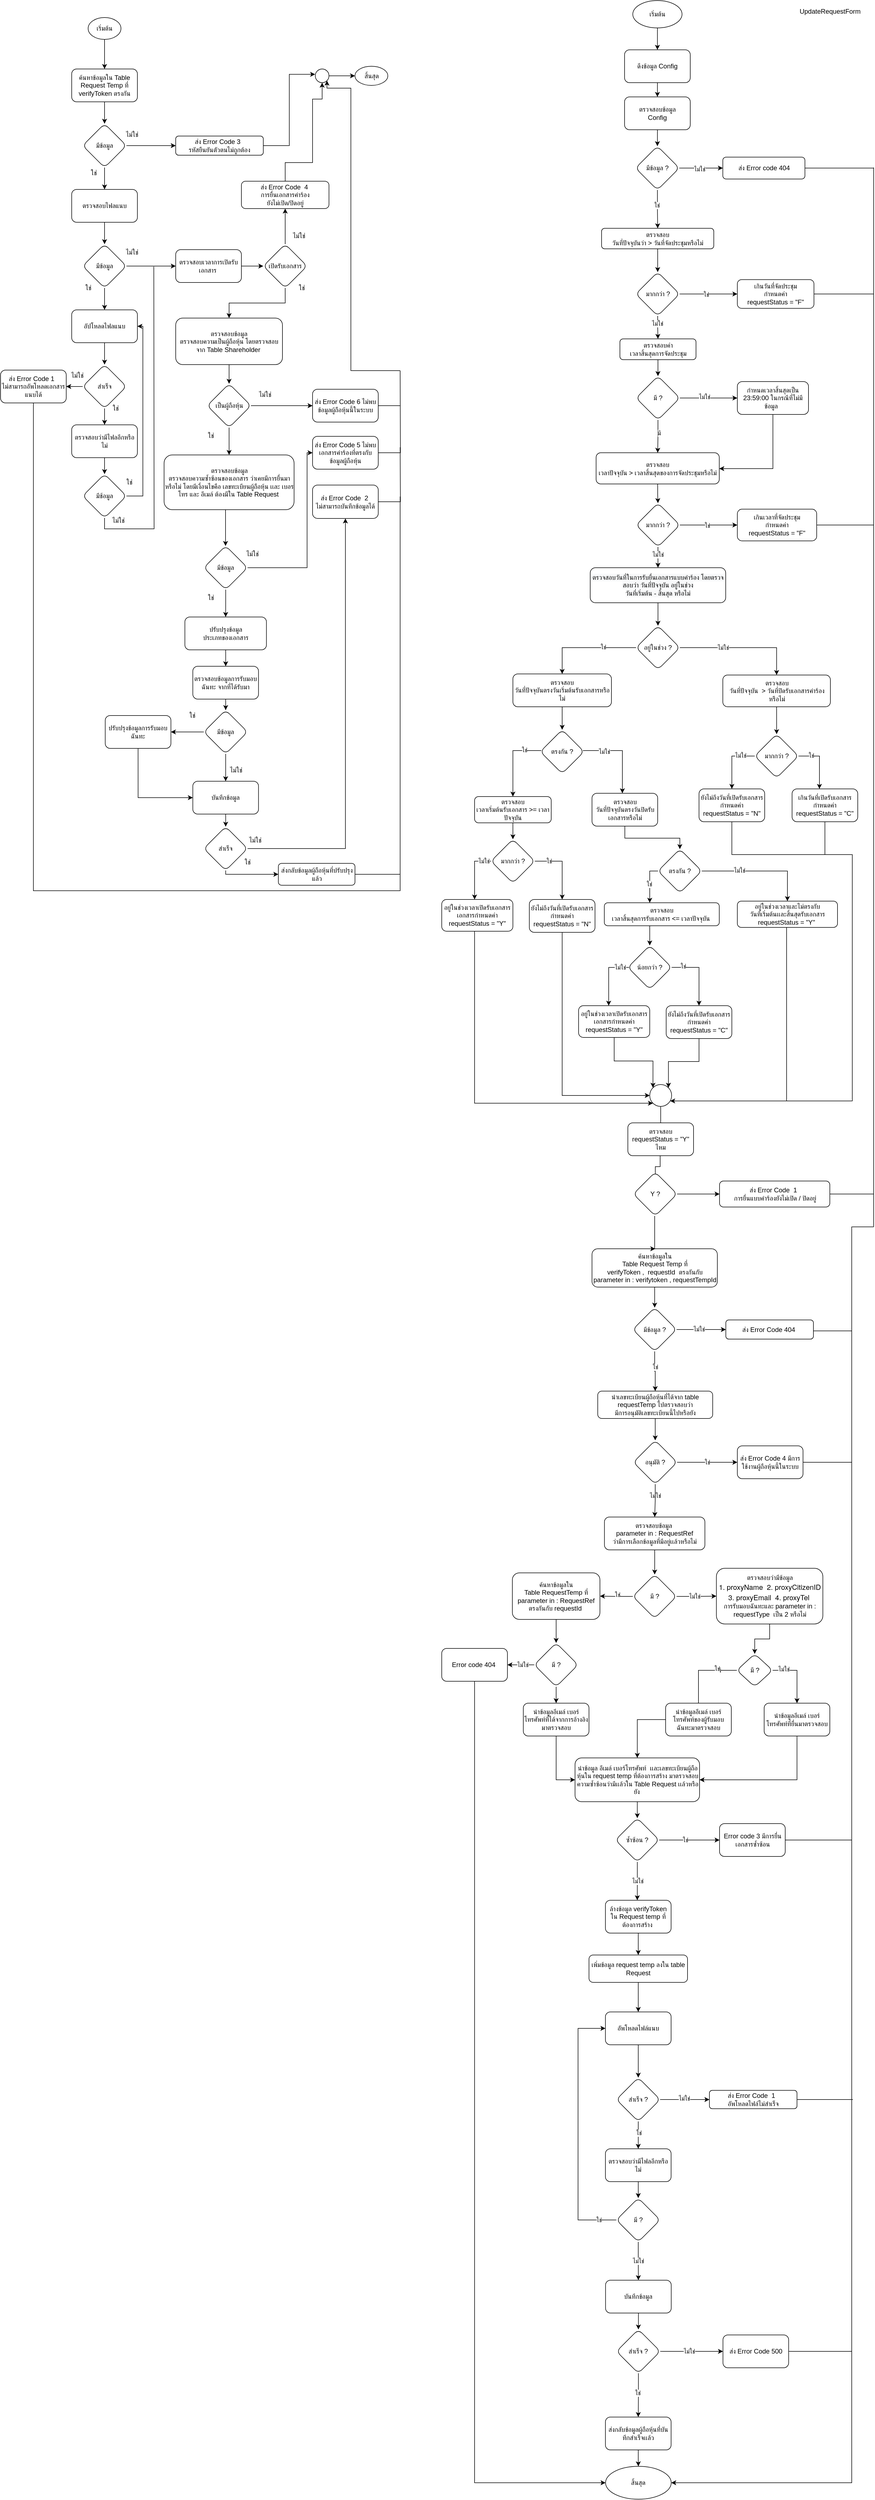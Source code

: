 <mxfile version="20.3.7" type="github" pages="2">
  <diagram id="VSPdkyaA-r9_W4nAyfyy" name="หน้า-1">
    <mxGraphModel dx="1783" dy="921" grid="1" gridSize="10" guides="1" tooltips="1" connect="1" arrows="1" fold="1" page="1" pageScale="1" pageWidth="827" pageHeight="1169" math="0" shadow="0">
      <root>
        <mxCell id="0" />
        <mxCell id="1" parent="0" />
        <mxCell id="oUf4J_-l1cML5JwtaeGK-1" value="" style="group" parent="1" vertex="1" connectable="0">
          <mxGeometry x="40" y="40" width="730" height="1606" as="geometry" />
        </mxCell>
        <mxCell id="oUf4J_-l1cML5JwtaeGK-2" style="edgeStyle=orthogonalEdgeStyle;rounded=0;orthogonalLoop=1;jettySize=auto;html=1;endArrow=classic;endFill=1;" parent="oUf4J_-l1cML5JwtaeGK-1" source="oUf4J_-l1cML5JwtaeGK-3" edge="1">
          <mxGeometry relative="1" as="geometry">
            <mxPoint x="411.25" y="1106.0" as="targetPoint" />
          </mxGeometry>
        </mxCell>
        <mxCell id="oUf4J_-l1cML5JwtaeGK-3" value="มีข้อมูล" style="rhombus;whiteSpace=wrap;html=1;rounded=1;" parent="oUf4J_-l1cML5JwtaeGK-1" vertex="1">
          <mxGeometry x="371.25" y="976" width="80" height="80" as="geometry" />
        </mxCell>
        <mxCell id="oUf4J_-l1cML5JwtaeGK-4" value="ไม่ใช่" style="text;html=1;align=center;verticalAlign=middle;resizable=0;points=[];autosize=1;strokeColor=none;fillColor=none;" parent="oUf4J_-l1cML5JwtaeGK-1" vertex="1">
          <mxGeometry x="435" y="976" width="50" height="30" as="geometry" />
        </mxCell>
        <mxCell id="oUf4J_-l1cML5JwtaeGK-5" value="ใช่" style="text;html=1;align=center;verticalAlign=middle;resizable=0;points=[];autosize=1;strokeColor=none;fillColor=none;" parent="oUf4J_-l1cML5JwtaeGK-1" vertex="1">
          <mxGeometry x="364" y="1056" width="40" height="30" as="geometry" />
        </mxCell>
        <mxCell id="oUf4J_-l1cML5JwtaeGK-6" style="edgeStyle=orthogonalEdgeStyle;rounded=0;orthogonalLoop=1;jettySize=auto;html=1;endArrow=none;endFill=0;" parent="oUf4J_-l1cML5JwtaeGK-1" source="oUf4J_-l1cML5JwtaeGK-64" edge="1">
          <mxGeometry relative="1" as="geometry">
            <mxPoint x="730" y="656" as="targetPoint" />
          </mxGeometry>
        </mxCell>
        <mxCell id="oUf4J_-l1cML5JwtaeGK-7" style="edgeStyle=orthogonalEdgeStyle;rounded=0;orthogonalLoop=1;jettySize=auto;html=1;endArrow=none;endFill=0;" parent="oUf4J_-l1cML5JwtaeGK-1" source="oUf4J_-l1cML5JwtaeGK-62" edge="1">
          <mxGeometry relative="1" as="geometry">
            <mxPoint x="730" y="720" as="targetPoint" />
          </mxGeometry>
        </mxCell>
        <mxCell id="oUf4J_-l1cML5JwtaeGK-8" style="edgeStyle=orthogonalEdgeStyle;rounded=0;orthogonalLoop=1;jettySize=auto;html=1;exitX=0.5;exitY=1;exitDx=0;exitDy=0;endArrow=none;endFill=0;" parent="oUf4J_-l1cML5JwtaeGK-1" source="oUf4J_-l1cML5JwtaeGK-34" edge="1">
          <mxGeometry relative="1" as="geometry">
            <mxPoint x="280" y="466" as="targetPoint" />
          </mxGeometry>
        </mxCell>
        <mxCell id="oUf4J_-l1cML5JwtaeGK-9" value="ปรับปรุงข้อมูล&lt;br&gt;ประเภทของเอกสาร" style="rounded=1;whiteSpace=wrap;html=1;" parent="oUf4J_-l1cML5JwtaeGK-1" vertex="1">
          <mxGeometry x="336.75" y="1106" width="149" height="60" as="geometry" />
        </mxCell>
        <mxCell id="oUf4J_-l1cML5JwtaeGK-10" value="บันทึกข้อมูล" style="whiteSpace=wrap;html=1;rounded=1;" parent="oUf4J_-l1cML5JwtaeGK-1" vertex="1">
          <mxGeometry x="351.25" y="1406" width="120" height="60" as="geometry" />
        </mxCell>
        <mxCell id="oUf4J_-l1cML5JwtaeGK-11" value="สำเร็จ" style="rhombus;whiteSpace=wrap;html=1;rounded=1;" parent="oUf4J_-l1cML5JwtaeGK-1" vertex="1">
          <mxGeometry x="371.25" y="1489" width="80" height="80" as="geometry" />
        </mxCell>
        <mxCell id="oUf4J_-l1cML5JwtaeGK-12" value="" style="edgeStyle=orthogonalEdgeStyle;rounded=0;orthogonalLoop=1;jettySize=auto;html=1;endArrow=classic;endFill=1;" parent="oUf4J_-l1cML5JwtaeGK-1" source="oUf4J_-l1cML5JwtaeGK-10" target="oUf4J_-l1cML5JwtaeGK-11" edge="1">
          <mxGeometry relative="1" as="geometry" />
        </mxCell>
        <mxCell id="oUf4J_-l1cML5JwtaeGK-13" value="ค้นหาข้อมูลใน Table Request Temp ที่ verifyToken ตรงกัน" style="rounded=1;whiteSpace=wrap;html=1;" parent="oUf4J_-l1cML5JwtaeGK-1" vertex="1">
          <mxGeometry x="130" y="105" width="120" height="60" as="geometry" />
        </mxCell>
        <mxCell id="oUf4J_-l1cML5JwtaeGK-14" value="มีข้อมูล" style="rhombus;whiteSpace=wrap;html=1;rounded=1;" parent="oUf4J_-l1cML5JwtaeGK-1" vertex="1">
          <mxGeometry x="150" y="205" width="80" height="80" as="geometry" />
        </mxCell>
        <mxCell id="oUf4J_-l1cML5JwtaeGK-15" value="" style="edgeStyle=orthogonalEdgeStyle;rounded=0;orthogonalLoop=1;jettySize=auto;html=1;" parent="oUf4J_-l1cML5JwtaeGK-1" source="oUf4J_-l1cML5JwtaeGK-13" target="oUf4J_-l1cML5JwtaeGK-14" edge="1">
          <mxGeometry relative="1" as="geometry" />
        </mxCell>
        <mxCell id="oUf4J_-l1cML5JwtaeGK-16" value="ส่ง Error Code 3&amp;nbsp;&amp;nbsp;&lt;br&gt;รหัสยืนยันตัวตนไม่ถูกต้อง" style="whiteSpace=wrap;html=1;rounded=1;" parent="oUf4J_-l1cML5JwtaeGK-1" vertex="1">
          <mxGeometry x="320" y="227.5" width="160" height="35" as="geometry" />
        </mxCell>
        <mxCell id="oUf4J_-l1cML5JwtaeGK-17" value="" style="edgeStyle=orthogonalEdgeStyle;rounded=0;orthogonalLoop=1;jettySize=auto;html=1;" parent="oUf4J_-l1cML5JwtaeGK-1" source="oUf4J_-l1cML5JwtaeGK-14" target="oUf4J_-l1cML5JwtaeGK-16" edge="1">
          <mxGeometry relative="1" as="geometry" />
        </mxCell>
        <mxCell id="oUf4J_-l1cML5JwtaeGK-18" value="ตรวจสอบไฟลแนบ" style="whiteSpace=wrap;html=1;rounded=1;" parent="oUf4J_-l1cML5JwtaeGK-1" vertex="1">
          <mxGeometry x="130" y="325" width="120" height="60" as="geometry" />
        </mxCell>
        <mxCell id="oUf4J_-l1cML5JwtaeGK-19" value="" style="edgeStyle=orthogonalEdgeStyle;rounded=0;orthogonalLoop=1;jettySize=auto;html=1;" parent="oUf4J_-l1cML5JwtaeGK-1" source="oUf4J_-l1cML5JwtaeGK-14" target="oUf4J_-l1cML5JwtaeGK-18" edge="1">
          <mxGeometry relative="1" as="geometry" />
        </mxCell>
        <mxCell id="oUf4J_-l1cML5JwtaeGK-20" value="ใช่" style="text;html=1;align=center;verticalAlign=middle;resizable=0;points=[];autosize=1;strokeColor=none;fillColor=none;" parent="oUf4J_-l1cML5JwtaeGK-1" vertex="1">
          <mxGeometry x="150" y="280" width="40" height="30" as="geometry" />
        </mxCell>
        <mxCell id="oUf4J_-l1cML5JwtaeGK-21" value="ไม่ใช่" style="text;html=1;align=center;verticalAlign=middle;resizable=0;points=[];autosize=1;strokeColor=none;fillColor=none;" parent="oUf4J_-l1cML5JwtaeGK-1" vertex="1">
          <mxGeometry x="215" y="210" width="50" height="30" as="geometry" />
        </mxCell>
        <mxCell id="oUf4J_-l1cML5JwtaeGK-22" style="edgeStyle=orthogonalEdgeStyle;rounded=0;orthogonalLoop=1;jettySize=auto;html=1;entryX=0;entryY=0.5;entryDx=0;entryDy=0;" parent="oUf4J_-l1cML5JwtaeGK-1" source="oUf4J_-l1cML5JwtaeGK-23" edge="1">
          <mxGeometry relative="1" as="geometry">
            <mxPoint x="320" y="465" as="targetPoint" />
          </mxGeometry>
        </mxCell>
        <mxCell id="oUf4J_-l1cML5JwtaeGK-23" value="มีข้อมูล" style="rhombus;whiteSpace=wrap;html=1;rounded=1;" parent="oUf4J_-l1cML5JwtaeGK-1" vertex="1">
          <mxGeometry x="150" y="425" width="80" height="80" as="geometry" />
        </mxCell>
        <mxCell id="oUf4J_-l1cML5JwtaeGK-24" value="" style="edgeStyle=orthogonalEdgeStyle;rounded=0;orthogonalLoop=1;jettySize=auto;html=1;" parent="oUf4J_-l1cML5JwtaeGK-1" source="oUf4J_-l1cML5JwtaeGK-18" target="oUf4J_-l1cML5JwtaeGK-23" edge="1">
          <mxGeometry relative="1" as="geometry" />
        </mxCell>
        <mxCell id="oUf4J_-l1cML5JwtaeGK-25" value="ไม่ใช่" style="text;html=1;align=center;verticalAlign=middle;resizable=0;points=[];autosize=1;strokeColor=none;fillColor=none;" parent="oUf4J_-l1cML5JwtaeGK-1" vertex="1">
          <mxGeometry x="215" y="425" width="50" height="30" as="geometry" />
        </mxCell>
        <mxCell id="oUf4J_-l1cML5JwtaeGK-26" value="ใช่" style="text;html=1;align=center;verticalAlign=middle;resizable=0;points=[];autosize=1;strokeColor=none;fillColor=none;" parent="oUf4J_-l1cML5JwtaeGK-1" vertex="1">
          <mxGeometry x="140" y="490" width="40" height="30" as="geometry" />
        </mxCell>
        <mxCell id="oUf4J_-l1cML5JwtaeGK-27" value="อัปโหลดไฟลแนบ" style="whiteSpace=wrap;html=1;rounded=1;" parent="oUf4J_-l1cML5JwtaeGK-1" vertex="1">
          <mxGeometry x="130" y="545" width="120" height="60" as="geometry" />
        </mxCell>
        <mxCell id="oUf4J_-l1cML5JwtaeGK-28" value="" style="edgeStyle=orthogonalEdgeStyle;rounded=0;orthogonalLoop=1;jettySize=auto;html=1;" parent="oUf4J_-l1cML5JwtaeGK-1" source="oUf4J_-l1cML5JwtaeGK-23" target="oUf4J_-l1cML5JwtaeGK-27" edge="1">
          <mxGeometry relative="1" as="geometry" />
        </mxCell>
        <mxCell id="oUf4J_-l1cML5JwtaeGK-29" value="สำเร็จ" style="rhombus;whiteSpace=wrap;html=1;rounded=1;" parent="oUf4J_-l1cML5JwtaeGK-1" vertex="1">
          <mxGeometry x="150" y="645" width="80" height="80" as="geometry" />
        </mxCell>
        <mxCell id="oUf4J_-l1cML5JwtaeGK-30" value="" style="edgeStyle=orthogonalEdgeStyle;rounded=0;orthogonalLoop=1;jettySize=auto;html=1;" parent="oUf4J_-l1cML5JwtaeGK-1" source="oUf4J_-l1cML5JwtaeGK-27" target="oUf4J_-l1cML5JwtaeGK-29" edge="1">
          <mxGeometry relative="1" as="geometry" />
        </mxCell>
        <mxCell id="oUf4J_-l1cML5JwtaeGK-31" value="ตรวจสอบว่ามีไฟลอีกหรือไม่" style="whiteSpace=wrap;html=1;rounded=1;" parent="oUf4J_-l1cML5JwtaeGK-1" vertex="1">
          <mxGeometry x="130" y="755" width="120" height="60" as="geometry" />
        </mxCell>
        <mxCell id="oUf4J_-l1cML5JwtaeGK-32" value="" style="edgeStyle=orthogonalEdgeStyle;rounded=0;orthogonalLoop=1;jettySize=auto;html=1;" parent="oUf4J_-l1cML5JwtaeGK-1" source="oUf4J_-l1cML5JwtaeGK-29" target="oUf4J_-l1cML5JwtaeGK-31" edge="1">
          <mxGeometry relative="1" as="geometry" />
        </mxCell>
        <mxCell id="oUf4J_-l1cML5JwtaeGK-33" style="edgeStyle=orthogonalEdgeStyle;rounded=0;orthogonalLoop=1;jettySize=auto;html=1;endArrow=classic;endFill=1;entryX=1;entryY=0.5;entryDx=0;entryDy=0;" parent="oUf4J_-l1cML5JwtaeGK-1" source="oUf4J_-l1cML5JwtaeGK-34" target="oUf4J_-l1cML5JwtaeGK-27" edge="1">
          <mxGeometry relative="1" as="geometry">
            <mxPoint x="275" y="466" as="targetPoint" />
            <Array as="points">
              <mxPoint x="260" y="885" />
              <mxPoint x="260" y="575" />
            </Array>
          </mxGeometry>
        </mxCell>
        <mxCell id="oUf4J_-l1cML5JwtaeGK-34" value="มีช้อมูล" style="rhombus;whiteSpace=wrap;html=1;rounded=1;" parent="oUf4J_-l1cML5JwtaeGK-1" vertex="1">
          <mxGeometry x="150" y="845" width="80" height="80" as="geometry" />
        </mxCell>
        <mxCell id="oUf4J_-l1cML5JwtaeGK-35" value="" style="edgeStyle=orthogonalEdgeStyle;rounded=0;orthogonalLoop=1;jettySize=auto;html=1;" parent="oUf4J_-l1cML5JwtaeGK-1" source="oUf4J_-l1cML5JwtaeGK-31" target="oUf4J_-l1cML5JwtaeGK-34" edge="1">
          <mxGeometry relative="1" as="geometry" />
        </mxCell>
        <mxCell id="oUf4J_-l1cML5JwtaeGK-36" value="ไม่ใช่" style="text;html=1;align=center;verticalAlign=middle;resizable=0;points=[];autosize=1;strokeColor=none;fillColor=none;" parent="oUf4J_-l1cML5JwtaeGK-1" vertex="1">
          <mxGeometry x="190" y="915" width="50" height="30" as="geometry" />
        </mxCell>
        <mxCell id="oUf4J_-l1cML5JwtaeGK-37" value="ตรวจสอบเวลาการเปิดรับเอกสาร&amp;nbsp;" style="rounded=1;whiteSpace=wrap;html=1;" parent="oUf4J_-l1cML5JwtaeGK-1" vertex="1">
          <mxGeometry x="320" y="435" width="120" height="60" as="geometry" />
        </mxCell>
        <mxCell id="oUf4J_-l1cML5JwtaeGK-38" value="เปิดรับเอกสาร" style="rhombus;whiteSpace=wrap;html=1;rounded=1;" parent="oUf4J_-l1cML5JwtaeGK-1" vertex="1">
          <mxGeometry x="480" y="425" width="80" height="80" as="geometry" />
        </mxCell>
        <mxCell id="oUf4J_-l1cML5JwtaeGK-39" value="" style="edgeStyle=orthogonalEdgeStyle;rounded=0;orthogonalLoop=1;jettySize=auto;html=1;" parent="oUf4J_-l1cML5JwtaeGK-1" source="oUf4J_-l1cML5JwtaeGK-37" target="oUf4J_-l1cML5JwtaeGK-38" edge="1">
          <mxGeometry relative="1" as="geometry" />
        </mxCell>
        <mxCell id="oUf4J_-l1cML5JwtaeGK-40" style="edgeStyle=orthogonalEdgeStyle;rounded=0;orthogonalLoop=1;jettySize=auto;html=1;endArrow=none;endFill=0;" parent="oUf4J_-l1cML5JwtaeGK-1" source="oUf4J_-l1cML5JwtaeGK-41" edge="1">
          <mxGeometry relative="1" as="geometry">
            <mxPoint x="730" y="886" as="targetPoint" />
            <Array as="points">
              <mxPoint x="60" y="1606" />
              <mxPoint x="730" y="1606" />
            </Array>
          </mxGeometry>
        </mxCell>
        <mxCell id="oUf4J_-l1cML5JwtaeGK-41" value="ส่ง Error Code 1&amp;nbsp;&amp;nbsp;&lt;br&gt;ไม่สามารถอัพโหลดเอกสารแนบได้" style="rounded=1;whiteSpace=wrap;html=1;" parent="oUf4J_-l1cML5JwtaeGK-1" vertex="1">
          <mxGeometry y="655" width="120" height="60" as="geometry" />
        </mxCell>
        <mxCell id="oUf4J_-l1cML5JwtaeGK-42" style="edgeStyle=orthogonalEdgeStyle;rounded=0;orthogonalLoop=1;jettySize=auto;html=1;" parent="oUf4J_-l1cML5JwtaeGK-1" source="oUf4J_-l1cML5JwtaeGK-29" target="oUf4J_-l1cML5JwtaeGK-41" edge="1">
          <mxGeometry relative="1" as="geometry">
            <mxPoint x="280" y="685" as="targetPoint" />
          </mxGeometry>
        </mxCell>
        <mxCell id="oUf4J_-l1cML5JwtaeGK-43" value="ใช่" style="text;html=1;align=center;verticalAlign=middle;resizable=0;points=[];autosize=1;strokeColor=none;fillColor=none;" parent="oUf4J_-l1cML5JwtaeGK-1" vertex="1">
          <mxGeometry x="215" y="845" width="40" height="30" as="geometry" />
        </mxCell>
        <mxCell id="oUf4J_-l1cML5JwtaeGK-44" value="" style="ellipse;whiteSpace=wrap;html=1;aspect=fixed;" parent="oUf4J_-l1cML5JwtaeGK-1" vertex="1">
          <mxGeometry x="575" y="105" width="25" height="25" as="geometry" />
        </mxCell>
        <mxCell id="oUf4J_-l1cML5JwtaeGK-45" style="edgeStyle=orthogonalEdgeStyle;rounded=0;orthogonalLoop=1;jettySize=auto;html=1;endArrow=classic;endFill=1;entryX=-0.013;entryY=0.391;entryDx=0;entryDy=0;entryPerimeter=0;" parent="oUf4J_-l1cML5JwtaeGK-1" source="oUf4J_-l1cML5JwtaeGK-16" target="oUf4J_-l1cML5JwtaeGK-44" edge="1">
          <mxGeometry relative="1" as="geometry">
            <mxPoint x="530" y="15" as="targetPoint" />
          </mxGeometry>
        </mxCell>
        <mxCell id="oUf4J_-l1cML5JwtaeGK-46" style="edgeStyle=orthogonalEdgeStyle;rounded=0;orthogonalLoop=1;jettySize=auto;html=1;entryX=0.5;entryY=1;entryDx=0;entryDy=0;endArrow=classic;endFill=1;" parent="oUf4J_-l1cML5JwtaeGK-1" source="oUf4J_-l1cML5JwtaeGK-47" target="oUf4J_-l1cML5JwtaeGK-44" edge="1">
          <mxGeometry relative="1" as="geometry">
            <Array as="points">
              <mxPoint x="520" y="276" />
              <mxPoint x="570" y="276" />
              <mxPoint x="570" y="160" />
              <mxPoint x="588" y="160" />
            </Array>
          </mxGeometry>
        </mxCell>
        <mxCell id="oUf4J_-l1cML5JwtaeGK-47" value="ส่ง Error Code&amp;nbsp; 4&amp;nbsp;&lt;br&gt;การยื่นเอกสารคำร้อง&lt;br&gt;ยังไม่เปิด/ปิดอยู่" style="whiteSpace=wrap;html=1;rounded=1;" parent="oUf4J_-l1cML5JwtaeGK-1" vertex="1">
          <mxGeometry x="440" y="310" width="160" height="50" as="geometry" />
        </mxCell>
        <mxCell id="oUf4J_-l1cML5JwtaeGK-48" style="edgeStyle=orthogonalEdgeStyle;rounded=0;orthogonalLoop=1;jettySize=auto;html=1;entryX=0.5;entryY=1;entryDx=0;entryDy=0;" parent="oUf4J_-l1cML5JwtaeGK-1" source="oUf4J_-l1cML5JwtaeGK-38" target="oUf4J_-l1cML5JwtaeGK-47" edge="1">
          <mxGeometry relative="1" as="geometry">
            <mxPoint x="520" y="385" as="targetPoint" />
          </mxGeometry>
        </mxCell>
        <mxCell id="oUf4J_-l1cML5JwtaeGK-49" value="ไม่ใช่" style="text;html=1;align=center;verticalAlign=middle;resizable=0;points=[];autosize=1;strokeColor=none;fillColor=none;" parent="oUf4J_-l1cML5JwtaeGK-1" vertex="1">
          <mxGeometry x="520" y="395" width="50" height="30" as="geometry" />
        </mxCell>
        <mxCell id="oUf4J_-l1cML5JwtaeGK-50" value="ใช่" style="text;html=1;align=center;verticalAlign=middle;resizable=0;points=[];autosize=1;strokeColor=none;fillColor=none;" parent="oUf4J_-l1cML5JwtaeGK-1" vertex="1">
          <mxGeometry x="530" y="490" width="40" height="30" as="geometry" />
        </mxCell>
        <mxCell id="oUf4J_-l1cML5JwtaeGK-51" value="สิ้นสุด" style="ellipse;whiteSpace=wrap;html=1;" parent="oUf4J_-l1cML5JwtaeGK-1" vertex="1">
          <mxGeometry x="647.5" y="100" width="60" height="35" as="geometry" />
        </mxCell>
        <mxCell id="oUf4J_-l1cML5JwtaeGK-52" value="" style="edgeStyle=orthogonalEdgeStyle;rounded=0;orthogonalLoop=1;jettySize=auto;html=1;endArrow=classic;endFill=1;" parent="oUf4J_-l1cML5JwtaeGK-1" source="oUf4J_-l1cML5JwtaeGK-44" target="oUf4J_-l1cML5JwtaeGK-51" edge="1">
          <mxGeometry relative="1" as="geometry" />
        </mxCell>
        <mxCell id="oUf4J_-l1cML5JwtaeGK-53" value="ใช่" style="text;html=1;align=center;verticalAlign=middle;resizable=0;points=[];autosize=1;strokeColor=none;fillColor=none;" parent="oUf4J_-l1cML5JwtaeGK-1" vertex="1">
          <mxGeometry x="190" y="710" width="40" height="30" as="geometry" />
        </mxCell>
        <mxCell id="oUf4J_-l1cML5JwtaeGK-54" value="ไม่ใช่" style="text;html=1;align=center;verticalAlign=middle;resizable=0;points=[];autosize=1;strokeColor=none;fillColor=none;" parent="oUf4J_-l1cML5JwtaeGK-1" vertex="1">
          <mxGeometry x="115" y="650" width="50" height="30" as="geometry" />
        </mxCell>
        <mxCell id="oUf4J_-l1cML5JwtaeGK-55" value="ตรวจสอบข้อมูล&lt;br&gt;ตรวจสอบความเป็นผู้ถือหุ้น โดยตรวจสอบจาก Table Shareholder&amp;nbsp;" style="whiteSpace=wrap;html=1;rounded=1;" parent="oUf4J_-l1cML5JwtaeGK-1" vertex="1">
          <mxGeometry x="320" y="560" width="195" height="85" as="geometry" />
        </mxCell>
        <mxCell id="oUf4J_-l1cML5JwtaeGK-56" value="เป็นผู้ถือหุ้น" style="rhombus;whiteSpace=wrap;html=1;rounded=1;" parent="oUf4J_-l1cML5JwtaeGK-1" vertex="1">
          <mxGeometry x="377.5" y="680" width="80" height="80" as="geometry" />
        </mxCell>
        <mxCell id="oUf4J_-l1cML5JwtaeGK-57" style="edgeStyle=orthogonalEdgeStyle;rounded=0;orthogonalLoop=1;jettySize=auto;html=1;entryX=0.5;entryY=0;entryDx=0;entryDy=0;" parent="oUf4J_-l1cML5JwtaeGK-1" source="oUf4J_-l1cML5JwtaeGK-38" target="oUf4J_-l1cML5JwtaeGK-55" edge="1">
          <mxGeometry relative="1" as="geometry">
            <mxPoint x="410" y="556" as="targetPoint" />
          </mxGeometry>
        </mxCell>
        <mxCell id="oUf4J_-l1cML5JwtaeGK-58" value="" style="edgeStyle=orthogonalEdgeStyle;rounded=0;orthogonalLoop=1;jettySize=auto;html=1;" parent="oUf4J_-l1cML5JwtaeGK-1" source="oUf4J_-l1cML5JwtaeGK-55" target="oUf4J_-l1cML5JwtaeGK-56" edge="1">
          <mxGeometry relative="1" as="geometry" />
        </mxCell>
        <mxCell id="oUf4J_-l1cML5JwtaeGK-59" value="ใช่" style="text;html=1;align=center;verticalAlign=middle;resizable=0;points=[];autosize=1;strokeColor=none;fillColor=none;" parent="oUf4J_-l1cML5JwtaeGK-1" vertex="1">
          <mxGeometry x="364" y="760" width="40" height="30" as="geometry" />
        </mxCell>
        <mxCell id="oUf4J_-l1cML5JwtaeGK-60" value="ไม่ใช่" style="text;html=1;align=center;verticalAlign=middle;resizable=0;points=[];autosize=1;strokeColor=none;fillColor=none;" parent="oUf4J_-l1cML5JwtaeGK-1" vertex="1">
          <mxGeometry x="457.5" y="685" width="50" height="30" as="geometry" />
        </mxCell>
        <mxCell id="oUf4J_-l1cML5JwtaeGK-61" value="ตรวจสอบข้อมูล&lt;br&gt;ตรวจสอบความซ้ำซ้อนของเอกสาร ว่าเคยมีการยื่นมาหรือไม่ โดยมีเงื่อนไขคือ เลขทะเบียนผู้ถือหุ้น เเละ เบอรโทร และ อีเมล์ ต้องมีใน Table Request&amp;nbsp;" style="whiteSpace=wrap;html=1;rounded=1;" parent="oUf4J_-l1cML5JwtaeGK-1" vertex="1">
          <mxGeometry x="298.75" y="810" width="237.5" height="100" as="geometry" />
        </mxCell>
        <mxCell id="oUf4J_-l1cML5JwtaeGK-62" value="ส่ง Error Code 6 ไม่พบข้อมูลผู้ถือหุ้นนี้ในระบบ" style="whiteSpace=wrap;html=1;rounded=1;" parent="oUf4J_-l1cML5JwtaeGK-1" vertex="1">
          <mxGeometry x="570" y="690" width="120" height="60" as="geometry" />
        </mxCell>
        <mxCell id="oUf4J_-l1cML5JwtaeGK-63" style="edgeStyle=orthogonalEdgeStyle;rounded=0;orthogonalLoop=1;jettySize=auto;html=1;entryX=0;entryY=0.5;entryDx=0;entryDy=0;exitX=1;exitY=0.5;exitDx=0;exitDy=0;" parent="oUf4J_-l1cML5JwtaeGK-1" source="oUf4J_-l1cML5JwtaeGK-56" target="oUf4J_-l1cML5JwtaeGK-62" edge="1">
          <mxGeometry relative="1" as="geometry">
            <Array as="points">
              <mxPoint x="520" y="720" />
              <mxPoint x="520" y="720" />
            </Array>
          </mxGeometry>
        </mxCell>
        <mxCell id="oUf4J_-l1cML5JwtaeGK-64" value="ส่ง Error Code 5 ไม่พบเอกสารคำร้องที่ตรงกับข้อมูลผู้ถือหุ้น" style="whiteSpace=wrap;html=1;rounded=1;" parent="oUf4J_-l1cML5JwtaeGK-1" vertex="1">
          <mxGeometry x="570" y="776" width="120" height="60" as="geometry" />
        </mxCell>
        <mxCell id="oUf4J_-l1cML5JwtaeGK-65" style="edgeStyle=orthogonalEdgeStyle;rounded=0;orthogonalLoop=1;jettySize=auto;html=1;endArrow=classic;endFill=1;entryX=1;entryY=1;entryDx=0;entryDy=0;" parent="oUf4J_-l1cML5JwtaeGK-1" target="oUf4J_-l1cML5JwtaeGK-44" edge="1">
          <mxGeometry relative="1" as="geometry">
            <mxPoint x="710" y="166" as="targetPoint" />
            <mxPoint x="730" y="656" as="sourcePoint" />
            <Array as="points">
              <mxPoint x="640" y="656" />
              <mxPoint x="640" y="140" />
              <mxPoint x="596" y="140" />
            </Array>
          </mxGeometry>
        </mxCell>
        <mxCell id="oUf4J_-l1cML5JwtaeGK-66" style="edgeStyle=orthogonalEdgeStyle;rounded=0;orthogonalLoop=1;jettySize=auto;html=1;endArrow=none;endFill=0;" parent="oUf4J_-l1cML5JwtaeGK-1" source="oUf4J_-l1cML5JwtaeGK-67" edge="1">
          <mxGeometry relative="1" as="geometry">
            <mxPoint x="730" y="796" as="targetPoint" />
          </mxGeometry>
        </mxCell>
        <mxCell id="oUf4J_-l1cML5JwtaeGK-67" value="ส่ง Error Code&amp;nbsp; 2&amp;nbsp;&lt;br&gt;ไม่สามารถบันทึกข้อมูลได้" style="rounded=1;whiteSpace=wrap;html=1;" parent="oUf4J_-l1cML5JwtaeGK-1" vertex="1">
          <mxGeometry x="570" y="865" width="120" height="61" as="geometry" />
        </mxCell>
        <mxCell id="oUf4J_-l1cML5JwtaeGK-68" value="ไม่ใช่" style="text;html=1;align=center;verticalAlign=middle;resizable=0;points=[];autosize=1;strokeColor=none;fillColor=none;" parent="oUf4J_-l1cML5JwtaeGK-1" vertex="1">
          <mxGeometry x="440" y="1499" width="50" height="30" as="geometry" />
        </mxCell>
        <mxCell id="oUf4J_-l1cML5JwtaeGK-69" value="ใช่" style="text;html=1;align=center;verticalAlign=middle;resizable=0;points=[];autosize=1;strokeColor=none;fillColor=none;" parent="oUf4J_-l1cML5JwtaeGK-1" vertex="1">
          <mxGeometry x="431.25" y="1539" width="40" height="30" as="geometry" />
        </mxCell>
        <mxCell id="oUf4J_-l1cML5JwtaeGK-70" value="ตรวจสอบข้อมูลการรับมอบฉันทะ จากที่ได้รับมา" style="whiteSpace=wrap;html=1;rounded=1;" parent="oUf4J_-l1cML5JwtaeGK-1" vertex="1">
          <mxGeometry x="351.25" y="1196" width="120" height="60" as="geometry" />
        </mxCell>
        <mxCell id="oUf4J_-l1cML5JwtaeGK-71" value="" style="edgeStyle=orthogonalEdgeStyle;rounded=0;orthogonalLoop=1;jettySize=auto;html=1;exitX=0.5;exitY=1;exitDx=0;exitDy=0;" parent="oUf4J_-l1cML5JwtaeGK-1" source="oUf4J_-l1cML5JwtaeGK-61" target="oUf4J_-l1cML5JwtaeGK-3" edge="1">
          <mxGeometry relative="1" as="geometry">
            <mxPoint x="411" y="956" as="sourcePoint" />
            <Array as="points">
              <mxPoint x="411" y="910" />
            </Array>
          </mxGeometry>
        </mxCell>
        <mxCell id="oUf4J_-l1cML5JwtaeGK-72" style="edgeStyle=orthogonalEdgeStyle;rounded=0;orthogonalLoop=1;jettySize=auto;html=1;entryX=0.5;entryY=0;entryDx=0;entryDy=0;endArrow=classic;endFill=1;" parent="oUf4J_-l1cML5JwtaeGK-1" source="oUf4J_-l1cML5JwtaeGK-73" target="oUf4J_-l1cML5JwtaeGK-10" edge="1">
          <mxGeometry relative="1" as="geometry" />
        </mxCell>
        <mxCell id="oUf4J_-l1cML5JwtaeGK-73" value="มีข้อมูล" style="rhombus;whiteSpace=wrap;html=1;rounded=1;" parent="oUf4J_-l1cML5JwtaeGK-1" vertex="1">
          <mxGeometry x="371.25" y="1276" width="80" height="80" as="geometry" />
        </mxCell>
        <mxCell id="oUf4J_-l1cML5JwtaeGK-74" value="" style="edgeStyle=orthogonalEdgeStyle;rounded=0;orthogonalLoop=1;jettySize=auto;html=1;endArrow=classic;endFill=1;" parent="oUf4J_-l1cML5JwtaeGK-1" source="oUf4J_-l1cML5JwtaeGK-56" target="oUf4J_-l1cML5JwtaeGK-61" edge="1">
          <mxGeometry relative="1" as="geometry" />
        </mxCell>
        <mxCell id="oUf4J_-l1cML5JwtaeGK-75" style="edgeStyle=orthogonalEdgeStyle;rounded=0;orthogonalLoop=1;jettySize=auto;html=1;entryX=0;entryY=0.5;entryDx=0;entryDy=0;endArrow=classic;endFill=1;exitX=0.5;exitY=1;exitDx=0;exitDy=0;" parent="oUf4J_-l1cML5JwtaeGK-1" source="oUf4J_-l1cML5JwtaeGK-76" target="oUf4J_-l1cML5JwtaeGK-10" edge="1">
          <mxGeometry relative="1" as="geometry" />
        </mxCell>
        <mxCell id="oUf4J_-l1cML5JwtaeGK-76" value="ปรับปรุงข้อมูลการรับมอบฉันทะ" style="whiteSpace=wrap;html=1;rounded=1;" parent="oUf4J_-l1cML5JwtaeGK-1" vertex="1">
          <mxGeometry x="191.25" y="1286" width="120" height="60" as="geometry" />
        </mxCell>
        <mxCell id="oUf4J_-l1cML5JwtaeGK-77" value="ใช่" style="text;html=1;align=center;verticalAlign=middle;resizable=0;points=[];autosize=1;strokeColor=none;fillColor=none;" parent="oUf4J_-l1cML5JwtaeGK-1" vertex="1">
          <mxGeometry x="330" y="1271" width="40" height="30" as="geometry" />
        </mxCell>
        <mxCell id="oUf4J_-l1cML5JwtaeGK-78" value="ไม่ใช่" style="text;html=1;align=center;verticalAlign=middle;resizable=0;points=[];autosize=1;strokeColor=none;fillColor=none;" parent="oUf4J_-l1cML5JwtaeGK-1" vertex="1">
          <mxGeometry x="405" y="1371" width="50" height="30" as="geometry" />
        </mxCell>
        <mxCell id="oUf4J_-l1cML5JwtaeGK-79" style="edgeStyle=orthogonalEdgeStyle;rounded=0;orthogonalLoop=1;jettySize=auto;html=1;endArrow=none;endFill=0;" parent="oUf4J_-l1cML5JwtaeGK-1" source="oUf4J_-l1cML5JwtaeGK-80" edge="1">
          <mxGeometry relative="1" as="geometry">
            <mxPoint x="730" y="1576" as="targetPoint" />
          </mxGeometry>
        </mxCell>
        <mxCell id="oUf4J_-l1cML5JwtaeGK-80" value="ส่งกลับข้อมูลผู้ถือหุ้นที่ปรับปรุงแล้ว" style="rounded=1;whiteSpace=wrap;html=1;" parent="oUf4J_-l1cML5JwtaeGK-1" vertex="1">
          <mxGeometry x="507.5" y="1556" width="140" height="40" as="geometry" />
        </mxCell>
        <mxCell id="oUf4J_-l1cML5JwtaeGK-81" value="" style="edgeStyle=orthogonalEdgeStyle;rounded=0;orthogonalLoop=1;jettySize=auto;html=1;entryX=0;entryY=0.5;entryDx=0;entryDy=0;" parent="oUf4J_-l1cML5JwtaeGK-1" source="oUf4J_-l1cML5JwtaeGK-3" target="oUf4J_-l1cML5JwtaeGK-64" edge="1">
          <mxGeometry relative="1" as="geometry">
            <Array as="points">
              <mxPoint x="560" y="1016" />
              <mxPoint x="560" y="806" />
            </Array>
          </mxGeometry>
        </mxCell>
        <mxCell id="oUf4J_-l1cML5JwtaeGK-82" style="edgeStyle=orthogonalEdgeStyle;rounded=0;orthogonalLoop=1;jettySize=auto;html=1;entryX=0.5;entryY=1;entryDx=0;entryDy=0;endArrow=classic;endFill=1;" parent="oUf4J_-l1cML5JwtaeGK-1" source="oUf4J_-l1cML5JwtaeGK-11" target="oUf4J_-l1cML5JwtaeGK-67" edge="1">
          <mxGeometry relative="1" as="geometry" />
        </mxCell>
        <mxCell id="oUf4J_-l1cML5JwtaeGK-83" value="" style="edgeStyle=orthogonalEdgeStyle;rounded=0;orthogonalLoop=1;jettySize=auto;html=1;endArrow=classic;endFill=1;" parent="oUf4J_-l1cML5JwtaeGK-1" source="oUf4J_-l1cML5JwtaeGK-9" target="oUf4J_-l1cML5JwtaeGK-70" edge="1">
          <mxGeometry relative="1" as="geometry" />
        </mxCell>
        <mxCell id="oUf4J_-l1cML5JwtaeGK-84" value="" style="edgeStyle=orthogonalEdgeStyle;rounded=0;orthogonalLoop=1;jettySize=auto;html=1;endArrow=classic;endFill=1;" parent="oUf4J_-l1cML5JwtaeGK-1" source="oUf4J_-l1cML5JwtaeGK-70" target="oUf4J_-l1cML5JwtaeGK-73" edge="1">
          <mxGeometry relative="1" as="geometry" />
        </mxCell>
        <mxCell id="oUf4J_-l1cML5JwtaeGK-85" value="" style="edgeStyle=orthogonalEdgeStyle;rounded=0;orthogonalLoop=1;jettySize=auto;html=1;endArrow=classic;endFill=1;" parent="oUf4J_-l1cML5JwtaeGK-1" source="oUf4J_-l1cML5JwtaeGK-73" target="oUf4J_-l1cML5JwtaeGK-76" edge="1">
          <mxGeometry relative="1" as="geometry" />
        </mxCell>
        <mxCell id="oUf4J_-l1cML5JwtaeGK-86" style="edgeStyle=orthogonalEdgeStyle;rounded=0;orthogonalLoop=1;jettySize=auto;html=1;entryX=0;entryY=0.5;entryDx=0;entryDy=0;endArrow=classic;endFill=1;" parent="oUf4J_-l1cML5JwtaeGK-1" source="oUf4J_-l1cML5JwtaeGK-11" target="oUf4J_-l1cML5JwtaeGK-80" edge="1">
          <mxGeometry relative="1" as="geometry">
            <Array as="points">
              <mxPoint x="411" y="1576" />
            </Array>
          </mxGeometry>
        </mxCell>
        <mxCell id="oUf4J_-l1cML5JwtaeGK-87" value="" style="edgeStyle=orthogonalEdgeStyle;rounded=0;orthogonalLoop=1;jettySize=auto;html=1;" parent="oUf4J_-l1cML5JwtaeGK-1" source="oUf4J_-l1cML5JwtaeGK-88" target="oUf4J_-l1cML5JwtaeGK-13" edge="1">
          <mxGeometry relative="1" as="geometry" />
        </mxCell>
        <mxCell id="oUf4J_-l1cML5JwtaeGK-88" value="เริ่มต้น" style="ellipse;whiteSpace=wrap;html=1;" parent="oUf4J_-l1cML5JwtaeGK-1" vertex="1">
          <mxGeometry x="160" y="11" width="60" height="40" as="geometry" />
        </mxCell>
        <mxCell id="itd64RHTtm4jQYPxFAOI-1" value="" style="group" vertex="1" connectable="0" parent="1">
          <mxGeometry x="846" y="20" width="780" height="2390" as="geometry" />
        </mxCell>
        <mxCell id="itd64RHTtm4jQYPxFAOI-2" value="เริ่มต้น" style="ellipse;whiteSpace=wrap;html=1;" vertex="1" parent="itd64RHTtm4jQYPxFAOI-1">
          <mxGeometry x="349" width="90" height="50" as="geometry" />
        </mxCell>
        <mxCell id="itd64RHTtm4jQYPxFAOI-3" value="ดึงข้อมูล Config" style="rounded=1;whiteSpace=wrap;html=1;" vertex="1" parent="itd64RHTtm4jQYPxFAOI-1">
          <mxGeometry x="334" y="90" width="120" height="60" as="geometry" />
        </mxCell>
        <mxCell id="itd64RHTtm4jQYPxFAOI-4" value="" style="edgeStyle=orthogonalEdgeStyle;rounded=0;orthogonalLoop=1;jettySize=auto;html=1;" edge="1" parent="itd64RHTtm4jQYPxFAOI-1" source="itd64RHTtm4jQYPxFAOI-2" target="itd64RHTtm4jQYPxFAOI-3">
          <mxGeometry relative="1" as="geometry" />
        </mxCell>
        <mxCell id="itd64RHTtm4jQYPxFAOI-5" value="ตรวจสอบ&lt;br&gt;วันที่ปัจจุบันว่า &amp;gt; วันที่จัดประชุมหรือไม่" style="rounded=1;whiteSpace=wrap;html=1;" vertex="1" parent="itd64RHTtm4jQYPxFAOI-1">
          <mxGeometry x="292" y="416" width="205" height="37.5" as="geometry" />
        </mxCell>
        <mxCell id="itd64RHTtm4jQYPxFAOI-6" value="มากกว่า ?" style="rhombus;whiteSpace=wrap;html=1;rounded=1;" vertex="1" parent="itd64RHTtm4jQYPxFAOI-1">
          <mxGeometry x="354.5" y="496" width="80" height="80" as="geometry" />
        </mxCell>
        <mxCell id="itd64RHTtm4jQYPxFAOI-7" value="" style="edgeStyle=orthogonalEdgeStyle;rounded=0;orthogonalLoop=1;jettySize=auto;html=1;" edge="1" parent="itd64RHTtm4jQYPxFAOI-1" source="itd64RHTtm4jQYPxFAOI-5" target="itd64RHTtm4jQYPxFAOI-6">
          <mxGeometry relative="1" as="geometry" />
        </mxCell>
        <mxCell id="itd64RHTtm4jQYPxFAOI-8" value="ตรวจสอบค่า&lt;br&gt;เวลาสิ้นสุดการจัดประชุม" style="whiteSpace=wrap;html=1;rounded=1;" vertex="1" parent="itd64RHTtm4jQYPxFAOI-1">
          <mxGeometry x="325.5" y="618" width="139" height="38" as="geometry" />
        </mxCell>
        <mxCell id="itd64RHTtm4jQYPxFAOI-9" value="" style="edgeStyle=orthogonalEdgeStyle;rounded=0;orthogonalLoop=1;jettySize=auto;html=1;" edge="1" parent="itd64RHTtm4jQYPxFAOI-1" source="itd64RHTtm4jQYPxFAOI-6" target="itd64RHTtm4jQYPxFAOI-8">
          <mxGeometry relative="1" as="geometry" />
        </mxCell>
        <mxCell id="itd64RHTtm4jQYPxFAOI-10" value="ไม่ใช่" style="edgeLabel;html=1;align=center;verticalAlign=middle;resizable=0;points=[];" vertex="1" connectable="0" parent="itd64RHTtm4jQYPxFAOI-9">
          <mxGeometry x="-0.342" y="-1" relative="1" as="geometry">
            <mxPoint as="offset" />
          </mxGeometry>
        </mxCell>
        <mxCell id="itd64RHTtm4jQYPxFAOI-11" value="เกินวันที่จัดประชุม&lt;br&gt;กำหนดค่า &lt;br&gt;requestStatus = &quot;F&quot;" style="whiteSpace=wrap;html=1;rounded=1;" vertex="1" parent="itd64RHTtm4jQYPxFAOI-1">
          <mxGeometry x="540" y="509.75" width="140" height="52.5" as="geometry" />
        </mxCell>
        <mxCell id="itd64RHTtm4jQYPxFAOI-12" value="" style="edgeStyle=orthogonalEdgeStyle;rounded=0;orthogonalLoop=1;jettySize=auto;html=1;" edge="1" parent="itd64RHTtm4jQYPxFAOI-1" source="itd64RHTtm4jQYPxFAOI-6" target="itd64RHTtm4jQYPxFAOI-11">
          <mxGeometry relative="1" as="geometry" />
        </mxCell>
        <mxCell id="itd64RHTtm4jQYPxFAOI-13" value="ใช่" style="edgeLabel;html=1;align=center;verticalAlign=middle;resizable=0;points=[];" vertex="1" connectable="0" parent="itd64RHTtm4jQYPxFAOI-12">
          <mxGeometry x="-0.089" y="-1" relative="1" as="geometry">
            <mxPoint as="offset" />
          </mxGeometry>
        </mxCell>
        <mxCell id="itd64RHTtm4jQYPxFAOI-14" value="มี ?" style="rhombus;whiteSpace=wrap;html=1;rounded=1;" vertex="1" parent="itd64RHTtm4jQYPxFAOI-1">
          <mxGeometry x="355" y="686" width="80" height="80" as="geometry" />
        </mxCell>
        <mxCell id="itd64RHTtm4jQYPxFAOI-15" value="" style="edgeStyle=orthogonalEdgeStyle;rounded=0;orthogonalLoop=1;jettySize=auto;html=1;" edge="1" parent="itd64RHTtm4jQYPxFAOI-1" source="itd64RHTtm4jQYPxFAOI-8" target="itd64RHTtm4jQYPxFAOI-14">
          <mxGeometry relative="1" as="geometry" />
        </mxCell>
        <mxCell id="itd64RHTtm4jQYPxFAOI-16" value="กำหนดเวลาสิ้นสุดเป็น&lt;br&gt;23:59:00 ในกรณีที่ไม่มีข้อมูล&amp;nbsp;&amp;nbsp;" style="whiteSpace=wrap;html=1;rounded=1;" vertex="1" parent="itd64RHTtm4jQYPxFAOI-1">
          <mxGeometry x="540" y="696" width="130" height="60" as="geometry" />
        </mxCell>
        <mxCell id="itd64RHTtm4jQYPxFAOI-17" value="" style="edgeStyle=orthogonalEdgeStyle;rounded=0;orthogonalLoop=1;jettySize=auto;html=1;" edge="1" parent="itd64RHTtm4jQYPxFAOI-1" source="itd64RHTtm4jQYPxFAOI-14" target="itd64RHTtm4jQYPxFAOI-16">
          <mxGeometry relative="1" as="geometry" />
        </mxCell>
        <mxCell id="itd64RHTtm4jQYPxFAOI-18" value="ไม่ใช่" style="edgeLabel;html=1;align=center;verticalAlign=middle;resizable=0;points=[];" vertex="1" connectable="0" parent="itd64RHTtm4jQYPxFAOI-17">
          <mxGeometry x="-0.145" y="2" relative="1" as="geometry">
            <mxPoint as="offset" />
          </mxGeometry>
        </mxCell>
        <mxCell id="itd64RHTtm4jQYPxFAOI-19" value="ตรวจสอบ&lt;br&gt;เวลาปัจจุบัน &amp;gt; เวลาสิ้นสุดของการจัดประชุมหรือไม่" style="whiteSpace=wrap;html=1;rounded=1;" vertex="1" parent="itd64RHTtm4jQYPxFAOI-1">
          <mxGeometry x="282" y="826" width="225" height="57" as="geometry" />
        </mxCell>
        <mxCell id="itd64RHTtm4jQYPxFAOI-20" value="" style="edgeStyle=orthogonalEdgeStyle;rounded=0;orthogonalLoop=1;jettySize=auto;html=1;" edge="1" parent="itd64RHTtm4jQYPxFAOI-1" source="itd64RHTtm4jQYPxFAOI-14" target="itd64RHTtm4jQYPxFAOI-19">
          <mxGeometry relative="1" as="geometry" />
        </mxCell>
        <mxCell id="itd64RHTtm4jQYPxFAOI-21" value="มี" style="edgeLabel;html=1;align=center;verticalAlign=middle;resizable=0;points=[];" vertex="1" connectable="0" parent="itd64RHTtm4jQYPxFAOI-20">
          <mxGeometry x="-0.203" y="2" relative="1" as="geometry">
            <mxPoint as="offset" />
          </mxGeometry>
        </mxCell>
        <mxCell id="itd64RHTtm4jQYPxFAOI-22" style="edgeStyle=orthogonalEdgeStyle;rounded=0;orthogonalLoop=1;jettySize=auto;html=1;" edge="1" parent="itd64RHTtm4jQYPxFAOI-1" source="itd64RHTtm4jQYPxFAOI-16" target="itd64RHTtm4jQYPxFAOI-19">
          <mxGeometry relative="1" as="geometry">
            <Array as="points">
              <mxPoint x="605" y="855" />
            </Array>
          </mxGeometry>
        </mxCell>
        <mxCell id="itd64RHTtm4jQYPxFAOI-23" value="มากกว่า ?" style="rhombus;whiteSpace=wrap;html=1;rounded=1;" vertex="1" parent="itd64RHTtm4jQYPxFAOI-1">
          <mxGeometry x="355" y="918" width="80" height="80" as="geometry" />
        </mxCell>
        <mxCell id="itd64RHTtm4jQYPxFAOI-24" value="" style="edgeStyle=orthogonalEdgeStyle;rounded=0;orthogonalLoop=1;jettySize=auto;html=1;" edge="1" parent="itd64RHTtm4jQYPxFAOI-1" source="itd64RHTtm4jQYPxFAOI-19" target="itd64RHTtm4jQYPxFAOI-23">
          <mxGeometry relative="1" as="geometry" />
        </mxCell>
        <mxCell id="itd64RHTtm4jQYPxFAOI-25" style="edgeStyle=orthogonalEdgeStyle;rounded=0;orthogonalLoop=1;jettySize=auto;html=1;endArrow=none;endFill=0;" edge="1" parent="itd64RHTtm4jQYPxFAOI-1" source="itd64RHTtm4jQYPxFAOI-26">
          <mxGeometry relative="1" as="geometry">
            <mxPoint x="789" y="958" as="targetPoint" />
          </mxGeometry>
        </mxCell>
        <mxCell id="itd64RHTtm4jQYPxFAOI-26" value="เกินเวลาที่จัดประชุม&lt;br&gt;กำหนดค่า&lt;br&gt;requestStatus = &quot;F&quot;" style="whiteSpace=wrap;html=1;rounded=1;" vertex="1" parent="itd64RHTtm4jQYPxFAOI-1">
          <mxGeometry x="540" y="929" width="145" height="58" as="geometry" />
        </mxCell>
        <mxCell id="itd64RHTtm4jQYPxFAOI-27" value="" style="edgeStyle=orthogonalEdgeStyle;rounded=0;orthogonalLoop=1;jettySize=auto;html=1;" edge="1" parent="itd64RHTtm4jQYPxFAOI-1" source="itd64RHTtm4jQYPxFAOI-23" target="itd64RHTtm4jQYPxFAOI-26">
          <mxGeometry relative="1" as="geometry" />
        </mxCell>
        <mxCell id="itd64RHTtm4jQYPxFAOI-28" value="ใช่" style="edgeLabel;html=1;align=center;verticalAlign=middle;resizable=0;points=[];" vertex="1" connectable="0" parent="itd64RHTtm4jQYPxFAOI-27">
          <mxGeometry x="-0.058" y="-1" relative="1" as="geometry">
            <mxPoint as="offset" />
          </mxGeometry>
        </mxCell>
        <mxCell id="itd64RHTtm4jQYPxFAOI-29" value="&lt;meta charset=&quot;utf-8&quot;&gt;&lt;span style=&quot;color: rgb(0, 0, 0); font-family: Helvetica; font-size: 12px; font-style: normal; font-variant-ligatures: normal; font-variant-caps: normal; font-weight: 400; letter-spacing: normal; orphans: 2; text-align: center; text-indent: 0px; text-transform: none; widows: 2; word-spacing: 0px; -webkit-text-stroke-width: 0px; background-color: rgb(248, 249, 250); text-decoration-thickness: initial; text-decoration-style: initial; text-decoration-color: initial; float: none; display: inline !important;&quot;&gt;ตรวจสอบวันที่ในการรับยื่นเอกสารแบบคำร้อง โดยตรวจสอบว่า วันที่ปัจจุบัน อยู่ในช่วง&lt;/span&gt;&lt;br style=&quot;color: rgb(0, 0, 0); font-family: Helvetica; font-size: 12px; font-style: normal; font-variant-ligatures: normal; font-variant-caps: normal; font-weight: 400; letter-spacing: normal; orphans: 2; text-align: center; text-indent: 0px; text-transform: none; widows: 2; word-spacing: 0px; -webkit-text-stroke-width: 0px; background-color: rgb(248, 249, 250); text-decoration-thickness: initial; text-decoration-style: initial; text-decoration-color: initial;&quot;&gt;&lt;span style=&quot;color: rgb(0, 0, 0); font-family: Helvetica; font-size: 12px; font-style: normal; font-variant-ligatures: normal; font-variant-caps: normal; font-weight: 400; letter-spacing: normal; orphans: 2; text-align: center; text-indent: 0px; text-transform: none; widows: 2; word-spacing: 0px; -webkit-text-stroke-width: 0px; background-color: rgb(248, 249, 250); text-decoration-thickness: initial; text-decoration-style: initial; text-decoration-color: initial; float: none; display: inline !important;&quot;&gt;วันที่เริ่มต้น - สิ้นสุด หรือไม่&lt;/span&gt;" style="whiteSpace=wrap;html=1;rounded=1;" vertex="1" parent="itd64RHTtm4jQYPxFAOI-1">
          <mxGeometry x="271.25" y="1036" width="247.5" height="64" as="geometry" />
        </mxCell>
        <mxCell id="itd64RHTtm4jQYPxFAOI-30" value="" style="edgeStyle=orthogonalEdgeStyle;rounded=0;orthogonalLoop=1;jettySize=auto;html=1;" edge="1" parent="itd64RHTtm4jQYPxFAOI-1" source="itd64RHTtm4jQYPxFAOI-23" target="itd64RHTtm4jQYPxFAOI-29">
          <mxGeometry relative="1" as="geometry" />
        </mxCell>
        <mxCell id="itd64RHTtm4jQYPxFAOI-31" value="ไม่ใช่" style="edgeLabel;html=1;align=center;verticalAlign=middle;resizable=0;points=[];" vertex="1" connectable="0" parent="itd64RHTtm4jQYPxFAOI-30">
          <mxGeometry x="-0.317" relative="1" as="geometry">
            <mxPoint y="1" as="offset" />
          </mxGeometry>
        </mxCell>
        <mxCell id="itd64RHTtm4jQYPxFAOI-32" value="ตรวจสอบข้อมูล &lt;br&gt;Config" style="whiteSpace=wrap;html=1;rounded=1;glass=0;strokeWidth=1;shadow=0;" vertex="1" parent="itd64RHTtm4jQYPxFAOI-1">
          <mxGeometry x="334" y="176" width="120" height="60" as="geometry" />
        </mxCell>
        <mxCell id="itd64RHTtm4jQYPxFAOI-33" value="" style="edgeStyle=orthogonalEdgeStyle;rounded=0;orthogonalLoop=1;jettySize=auto;html=1;entryX=0.5;entryY=0;entryDx=0;entryDy=0;" edge="1" parent="itd64RHTtm4jQYPxFAOI-1" source="itd64RHTtm4jQYPxFAOI-3" target="itd64RHTtm4jQYPxFAOI-32">
          <mxGeometry relative="1" as="geometry" />
        </mxCell>
        <mxCell id="itd64RHTtm4jQYPxFAOI-34" value="มีข้อมูล ?" style="rhombus;whiteSpace=wrap;html=1;rounded=1;glass=0;strokeWidth=1;shadow=0;" vertex="1" parent="itd64RHTtm4jQYPxFAOI-1">
          <mxGeometry x="354" y="266" width="80" height="80" as="geometry" />
        </mxCell>
        <mxCell id="itd64RHTtm4jQYPxFAOI-35" value="" style="edgeStyle=orthogonalEdgeStyle;rounded=0;orthogonalLoop=1;jettySize=auto;html=1;" edge="1" parent="itd64RHTtm4jQYPxFAOI-1" source="itd64RHTtm4jQYPxFAOI-32" target="itd64RHTtm4jQYPxFAOI-34">
          <mxGeometry relative="1" as="geometry" />
        </mxCell>
        <mxCell id="itd64RHTtm4jQYPxFAOI-36" value="ส่ง Error code 404" style="whiteSpace=wrap;html=1;rounded=1;glass=0;strokeWidth=1;shadow=0;" vertex="1" parent="itd64RHTtm4jQYPxFAOI-1">
          <mxGeometry x="513.5" y="286" width="150" height="40" as="geometry" />
        </mxCell>
        <mxCell id="itd64RHTtm4jQYPxFAOI-37" value="" style="edgeStyle=orthogonalEdgeStyle;rounded=0;orthogonalLoop=1;jettySize=auto;html=1;" edge="1" parent="itd64RHTtm4jQYPxFAOI-1" source="itd64RHTtm4jQYPxFAOI-34" target="itd64RHTtm4jQYPxFAOI-36">
          <mxGeometry relative="1" as="geometry" />
        </mxCell>
        <mxCell id="itd64RHTtm4jQYPxFAOI-38" value="ไม่ใช่" style="edgeLabel;html=1;align=center;verticalAlign=middle;resizable=0;points=[];" vertex="1" connectable="0" parent="itd64RHTtm4jQYPxFAOI-37">
          <mxGeometry x="-0.08" y="-2" relative="1" as="geometry">
            <mxPoint as="offset" />
          </mxGeometry>
        </mxCell>
        <mxCell id="itd64RHTtm4jQYPxFAOI-39" value="" style="edgeStyle=orthogonalEdgeStyle;rounded=0;orthogonalLoop=1;jettySize=auto;html=1;" edge="1" parent="itd64RHTtm4jQYPxFAOI-1" source="itd64RHTtm4jQYPxFAOI-34" target="itd64RHTtm4jQYPxFAOI-5">
          <mxGeometry relative="1" as="geometry">
            <mxPoint x="394" y="414" as="targetPoint" />
          </mxGeometry>
        </mxCell>
        <mxCell id="itd64RHTtm4jQYPxFAOI-40" value="ใช่" style="edgeLabel;html=1;align=center;verticalAlign=middle;resizable=0;points=[];" vertex="1" connectable="0" parent="itd64RHTtm4jQYPxFAOI-39">
          <mxGeometry x="-0.209" y="-1" relative="1" as="geometry">
            <mxPoint as="offset" />
          </mxGeometry>
        </mxCell>
        <mxCell id="itd64RHTtm4jQYPxFAOI-41" value="อยู่ในช่วง ?" style="rhombus;whiteSpace=wrap;html=1;rounded=1;" vertex="1" parent="itd64RHTtm4jQYPxFAOI-1">
          <mxGeometry x="355" y="1142" width="80" height="80" as="geometry" />
        </mxCell>
        <mxCell id="itd64RHTtm4jQYPxFAOI-42" value="" style="edgeStyle=orthogonalEdgeStyle;rounded=0;orthogonalLoop=1;jettySize=auto;html=1;" edge="1" parent="itd64RHTtm4jQYPxFAOI-1" source="itd64RHTtm4jQYPxFAOI-29" target="itd64RHTtm4jQYPxFAOI-41">
          <mxGeometry relative="1" as="geometry" />
        </mxCell>
        <mxCell id="itd64RHTtm4jQYPxFAOI-43" value="ตรวจสอบ&lt;br&gt;วันที่ปัจจุบัน&amp;nbsp; &amp;gt; วันที่ปิดรับเอกสารคำร้อง&lt;br&gt;หรือไม่" style="whiteSpace=wrap;html=1;rounded=1;" vertex="1" parent="itd64RHTtm4jQYPxFAOI-1">
          <mxGeometry x="513.5" y="1232" width="196.5" height="58" as="geometry" />
        </mxCell>
        <mxCell id="itd64RHTtm4jQYPxFAOI-44" value="" style="edgeStyle=orthogonalEdgeStyle;rounded=0;orthogonalLoop=1;jettySize=auto;html=1;" edge="1" parent="itd64RHTtm4jQYPxFAOI-1" source="itd64RHTtm4jQYPxFAOI-41" target="itd64RHTtm4jQYPxFAOI-43">
          <mxGeometry relative="1" as="geometry" />
        </mxCell>
        <mxCell id="itd64RHTtm4jQYPxFAOI-45" value="ไม่ใช่" style="edgeLabel;html=1;align=center;verticalAlign=middle;resizable=0;points=[];" vertex="1" connectable="0" parent="itd64RHTtm4jQYPxFAOI-44">
          <mxGeometry x="-0.069" y="1" relative="1" as="geometry">
            <mxPoint x="-27" y="1" as="offset" />
          </mxGeometry>
        </mxCell>
        <mxCell id="itd64RHTtm4jQYPxFAOI-46" value="มากกว่า ?" style="rhombus;whiteSpace=wrap;html=1;rounded=1;" vertex="1" parent="itd64RHTtm4jQYPxFAOI-1">
          <mxGeometry x="571.75" y="1340" width="80" height="80" as="geometry" />
        </mxCell>
        <mxCell id="itd64RHTtm4jQYPxFAOI-47" value="" style="edgeStyle=orthogonalEdgeStyle;rounded=0;orthogonalLoop=1;jettySize=auto;html=1;" edge="1" parent="itd64RHTtm4jQYPxFAOI-1" source="itd64RHTtm4jQYPxFAOI-43" target="itd64RHTtm4jQYPxFAOI-46">
          <mxGeometry relative="1" as="geometry" />
        </mxCell>
        <mxCell id="itd64RHTtm4jQYPxFAOI-48" style="edgeStyle=orthogonalEdgeStyle;rounded=0;orthogonalLoop=1;jettySize=auto;html=1;endArrow=none;endFill=0;" edge="1" parent="itd64RHTtm4jQYPxFAOI-1" source="itd64RHTtm4jQYPxFAOI-49">
          <mxGeometry relative="1" as="geometry">
            <mxPoint x="630" y="2000" as="targetPoint" />
            <Array as="points">
              <mxPoint x="530" y="1560" />
              <mxPoint x="750" y="1560" />
              <mxPoint x="750" y="2010" />
              <mxPoint x="630" y="2010" />
            </Array>
          </mxGeometry>
        </mxCell>
        <mxCell id="itd64RHTtm4jQYPxFAOI-49" value="ยังไม่ถึงวันที่เปิดรับเอกสารกำหนดค่า&lt;br&gt;requestStatus = &quot;N&quot;" style="whiteSpace=wrap;html=1;rounded=1;" vertex="1" parent="itd64RHTtm4jQYPxFAOI-1">
          <mxGeometry x="470" y="1440" width="120" height="60" as="geometry" />
        </mxCell>
        <mxCell id="itd64RHTtm4jQYPxFAOI-50" value="" style="edgeStyle=orthogonalEdgeStyle;rounded=0;orthogonalLoop=1;jettySize=auto;html=1;entryX=0.5;entryY=0;entryDx=0;entryDy=0;" edge="1" parent="itd64RHTtm4jQYPxFAOI-1" source="itd64RHTtm4jQYPxFAOI-46" target="itd64RHTtm4jQYPxFAOI-49">
          <mxGeometry relative="1" as="geometry">
            <Array as="points">
              <mxPoint x="530" y="1380" />
            </Array>
          </mxGeometry>
        </mxCell>
        <mxCell id="itd64RHTtm4jQYPxFAOI-51" value="ไม่ใช่" style="edgeLabel;html=1;align=center;verticalAlign=middle;resizable=0;points=[];" vertex="1" connectable="0" parent="itd64RHTtm4jQYPxFAOI-50">
          <mxGeometry x="-0.484" y="-1" relative="1" as="geometry">
            <mxPoint as="offset" />
          </mxGeometry>
        </mxCell>
        <mxCell id="itd64RHTtm4jQYPxFAOI-52" style="edgeStyle=orthogonalEdgeStyle;rounded=0;orthogonalLoop=1;jettySize=auto;html=1;endArrow=none;endFill=0;" edge="1" parent="itd64RHTtm4jQYPxFAOI-1" source="itd64RHTtm4jQYPxFAOI-53">
          <mxGeometry relative="1" as="geometry">
            <mxPoint x="700" y="1560" as="targetPoint" />
          </mxGeometry>
        </mxCell>
        <mxCell id="itd64RHTtm4jQYPxFAOI-53" value="เกินวันที่เปิดรับเอกสาร&lt;br&gt;กำหนดค่า&lt;br&gt;requestStatus = &quot;C&quot;" style="whiteSpace=wrap;html=1;rounded=1;" vertex="1" parent="itd64RHTtm4jQYPxFAOI-1">
          <mxGeometry x="640" y="1440" width="120" height="60" as="geometry" />
        </mxCell>
        <mxCell id="itd64RHTtm4jQYPxFAOI-54" value="" style="edgeStyle=orthogonalEdgeStyle;rounded=0;orthogonalLoop=1;jettySize=auto;html=1;" edge="1" parent="itd64RHTtm4jQYPxFAOI-1" source="itd64RHTtm4jQYPxFAOI-46" target="itd64RHTtm4jQYPxFAOI-53">
          <mxGeometry relative="1" as="geometry">
            <Array as="points">
              <mxPoint x="690" y="1380" />
            </Array>
          </mxGeometry>
        </mxCell>
        <mxCell id="itd64RHTtm4jQYPxFAOI-55" value="ใช่" style="edgeLabel;html=1;align=center;verticalAlign=middle;resizable=0;points=[];" vertex="1" connectable="0" parent="itd64RHTtm4jQYPxFAOI-54">
          <mxGeometry x="-0.537" y="1" relative="1" as="geometry">
            <mxPoint as="offset" />
          </mxGeometry>
        </mxCell>
        <mxCell id="itd64RHTtm4jQYPxFAOI-56" value="ตรวจสอบ&lt;br&gt;วันที่ปัจจุบันตรงวันเริ่มต้นรับเอกสารหรือไม่" style="whiteSpace=wrap;html=1;rounded=1;" vertex="1" parent="itd64RHTtm4jQYPxFAOI-1">
          <mxGeometry x="130" y="1230" width="180" height="60" as="geometry" />
        </mxCell>
        <mxCell id="itd64RHTtm4jQYPxFAOI-57" value="" style="edgeStyle=orthogonalEdgeStyle;rounded=0;orthogonalLoop=1;jettySize=auto;html=1;" edge="1" parent="itd64RHTtm4jQYPxFAOI-1" source="itd64RHTtm4jQYPxFAOI-41" target="itd64RHTtm4jQYPxFAOI-56">
          <mxGeometry relative="1" as="geometry" />
        </mxCell>
        <mxCell id="itd64RHTtm4jQYPxFAOI-58" value="ใช่" style="edgeLabel;html=1;align=center;verticalAlign=middle;resizable=0;points=[];" vertex="1" connectable="0" parent="itd64RHTtm4jQYPxFAOI-57">
          <mxGeometry x="-0.355" y="-1" relative="1" as="geometry">
            <mxPoint x="-1" as="offset" />
          </mxGeometry>
        </mxCell>
        <mxCell id="itd64RHTtm4jQYPxFAOI-59" value="ตรงกัน ?" style="rhombus;whiteSpace=wrap;html=1;rounded=1;" vertex="1" parent="itd64RHTtm4jQYPxFAOI-1">
          <mxGeometry x="180" y="1332" width="80" height="80" as="geometry" />
        </mxCell>
        <mxCell id="itd64RHTtm4jQYPxFAOI-60" value="" style="edgeStyle=orthogonalEdgeStyle;rounded=0;orthogonalLoop=1;jettySize=auto;html=1;" edge="1" parent="itd64RHTtm4jQYPxFAOI-1" source="itd64RHTtm4jQYPxFAOI-56" target="itd64RHTtm4jQYPxFAOI-59">
          <mxGeometry relative="1" as="geometry" />
        </mxCell>
        <mxCell id="itd64RHTtm4jQYPxFAOI-61" value="ตรวจสอบ&lt;br&gt;เวลาเริ่มต้นรับเอกสาร &amp;gt;= เวลาปัจจุบัน" style="whiteSpace=wrap;html=1;rounded=1;" vertex="1" parent="itd64RHTtm4jQYPxFAOI-1">
          <mxGeometry x="60" y="1454" width="140" height="48" as="geometry" />
        </mxCell>
        <mxCell id="itd64RHTtm4jQYPxFAOI-62" value="" style="edgeStyle=orthogonalEdgeStyle;rounded=0;orthogonalLoop=1;jettySize=auto;html=1;" edge="1" parent="itd64RHTtm4jQYPxFAOI-1" source="itd64RHTtm4jQYPxFAOI-59" target="itd64RHTtm4jQYPxFAOI-61">
          <mxGeometry relative="1" as="geometry">
            <Array as="points">
              <mxPoint x="130" y="1370" />
            </Array>
          </mxGeometry>
        </mxCell>
        <mxCell id="itd64RHTtm4jQYPxFAOI-63" value="ใช่" style="edgeLabel;html=1;align=center;verticalAlign=middle;resizable=0;points=[];" vertex="1" connectable="0" parent="itd64RHTtm4jQYPxFAOI-62">
          <mxGeometry x="-0.541" y="-1" relative="1" as="geometry">
            <mxPoint as="offset" />
          </mxGeometry>
        </mxCell>
        <mxCell id="itd64RHTtm4jQYPxFAOI-64" value="ตรวจสอบ&lt;br&gt;วันที่ปัจจุบันตรงวันปิดรับเอกสารหรือไม่" style="whiteSpace=wrap;html=1;rounded=1;" vertex="1" parent="itd64RHTtm4jQYPxFAOI-1">
          <mxGeometry x="274.5" y="1448" width="120" height="60" as="geometry" />
        </mxCell>
        <mxCell id="itd64RHTtm4jQYPxFAOI-65" value="" style="edgeStyle=orthogonalEdgeStyle;rounded=0;orthogonalLoop=1;jettySize=auto;html=1;" edge="1" parent="itd64RHTtm4jQYPxFAOI-1" source="itd64RHTtm4jQYPxFAOI-59" target="itd64RHTtm4jQYPxFAOI-64">
          <mxGeometry relative="1" as="geometry">
            <Array as="points">
              <mxPoint x="330" y="1370" />
            </Array>
          </mxGeometry>
        </mxCell>
        <mxCell id="itd64RHTtm4jQYPxFAOI-66" value="ไม่ใช่" style="edgeLabel;html=1;align=center;verticalAlign=middle;resizable=0;points=[];" vertex="1" connectable="0" parent="itd64RHTtm4jQYPxFAOI-65">
          <mxGeometry x="-0.626" y="1" relative="1" as="geometry">
            <mxPoint x="11" y="3" as="offset" />
          </mxGeometry>
        </mxCell>
        <mxCell id="itd64RHTtm4jQYPxFAOI-67" value="มากกว่า ?" style="rhombus;whiteSpace=wrap;html=1;rounded=1;" vertex="1" parent="itd64RHTtm4jQYPxFAOI-1">
          <mxGeometry x="90" y="1532" width="80" height="80" as="geometry" />
        </mxCell>
        <mxCell id="itd64RHTtm4jQYPxFAOI-68" value="" style="edgeStyle=orthogonalEdgeStyle;rounded=0;orthogonalLoop=1;jettySize=auto;html=1;" edge="1" parent="itd64RHTtm4jQYPxFAOI-1" source="itd64RHTtm4jQYPxFAOI-61" target="itd64RHTtm4jQYPxFAOI-67">
          <mxGeometry relative="1" as="geometry" />
        </mxCell>
        <mxCell id="itd64RHTtm4jQYPxFAOI-69" value="อยู่ในช่วงเวลาเปิดรับเอกสารเอกสารกำหนดค่า&lt;br&gt;requestStatus = &quot;Y&quot;" style="whiteSpace=wrap;html=1;rounded=1;" vertex="1" parent="itd64RHTtm4jQYPxFAOI-1">
          <mxGeometry y="1642" width="130" height="58" as="geometry" />
        </mxCell>
        <mxCell id="itd64RHTtm4jQYPxFAOI-70" value="" style="edgeStyle=orthogonalEdgeStyle;rounded=0;orthogonalLoop=1;jettySize=auto;html=1;" edge="1" parent="itd64RHTtm4jQYPxFAOI-1" source="itd64RHTtm4jQYPxFAOI-67" target="itd64RHTtm4jQYPxFAOI-69">
          <mxGeometry relative="1" as="geometry">
            <Array as="points">
              <mxPoint x="60" y="1572" />
            </Array>
          </mxGeometry>
        </mxCell>
        <mxCell id="itd64RHTtm4jQYPxFAOI-71" value="ไม่ใช่" style="edgeLabel;html=1;align=center;verticalAlign=middle;resizable=0;points=[];" vertex="1" connectable="0" parent="itd64RHTtm4jQYPxFAOI-70">
          <mxGeometry x="-0.606" relative="1" as="geometry">
            <mxPoint x="6" as="offset" />
          </mxGeometry>
        </mxCell>
        <mxCell id="itd64RHTtm4jQYPxFAOI-72" value="ยังไม่ถึงวันที่เปิดรับเอกสารกำหนดค่า&lt;br&gt;requestStatus = &quot;N&quot;" style="whiteSpace=wrap;html=1;rounded=1;" vertex="1" parent="itd64RHTtm4jQYPxFAOI-1">
          <mxGeometry x="160" y="1642" width="120" height="60" as="geometry" />
        </mxCell>
        <mxCell id="itd64RHTtm4jQYPxFAOI-73" value="" style="edgeStyle=orthogonalEdgeStyle;rounded=0;orthogonalLoop=1;jettySize=auto;html=1;" edge="1" parent="itd64RHTtm4jQYPxFAOI-1" source="itd64RHTtm4jQYPxFAOI-67" target="itd64RHTtm4jQYPxFAOI-72">
          <mxGeometry relative="1" as="geometry">
            <Array as="points">
              <mxPoint x="220" y="1572" />
            </Array>
          </mxGeometry>
        </mxCell>
        <mxCell id="itd64RHTtm4jQYPxFAOI-74" value="ใช่" style="edgeLabel;html=1;align=center;verticalAlign=middle;resizable=0;points=[];" vertex="1" connectable="0" parent="itd64RHTtm4jQYPxFAOI-73">
          <mxGeometry x="-0.569" relative="1" as="geometry">
            <mxPoint as="offset" />
          </mxGeometry>
        </mxCell>
        <mxCell id="itd64RHTtm4jQYPxFAOI-75" value="ตรงกัน ?" style="rhombus;whiteSpace=wrap;html=1;rounded=1;" vertex="1" parent="itd64RHTtm4jQYPxFAOI-1">
          <mxGeometry x="395" y="1550" width="80" height="80" as="geometry" />
        </mxCell>
        <mxCell id="itd64RHTtm4jQYPxFAOI-76" value="" style="edgeStyle=orthogonalEdgeStyle;rounded=0;orthogonalLoop=1;jettySize=auto;html=1;" edge="1" parent="itd64RHTtm4jQYPxFAOI-1" source="itd64RHTtm4jQYPxFAOI-64" target="itd64RHTtm4jQYPxFAOI-75">
          <mxGeometry relative="1" as="geometry">
            <Array as="points">
              <mxPoint x="334" y="1530" />
              <mxPoint x="435" y="1530" />
            </Array>
          </mxGeometry>
        </mxCell>
        <mxCell id="itd64RHTtm4jQYPxFAOI-77" value="อยู่ในช่วงเวลาและไม่ตรงกับ&lt;br&gt;วันที่เริ่มต้นเเละสิ้นสุดรับเอกสาร&lt;br&gt;requestStatus = &quot;Y&quot;&amp;nbsp;" style="whiteSpace=wrap;html=1;rounded=1;" vertex="1" parent="itd64RHTtm4jQYPxFAOI-1">
          <mxGeometry x="540" y="1645" width="183" height="48" as="geometry" />
        </mxCell>
        <mxCell id="itd64RHTtm4jQYPxFAOI-78" value="" style="edgeStyle=orthogonalEdgeStyle;rounded=0;orthogonalLoop=1;jettySize=auto;html=1;" edge="1" parent="itd64RHTtm4jQYPxFAOI-1" source="itd64RHTtm4jQYPxFAOI-75" target="itd64RHTtm4jQYPxFAOI-77">
          <mxGeometry relative="1" as="geometry" />
        </mxCell>
        <mxCell id="itd64RHTtm4jQYPxFAOI-79" value="ไม่ใช่" style="edgeLabel;html=1;align=center;verticalAlign=middle;resizable=0;points=[];" vertex="1" connectable="0" parent="itd64RHTtm4jQYPxFAOI-78">
          <mxGeometry x="-0.353" y="1" relative="1" as="geometry">
            <mxPoint as="offset" />
          </mxGeometry>
        </mxCell>
        <mxCell id="itd64RHTtm4jQYPxFAOI-80" value="ตรวจสอบ&lt;br&gt;เวลาสิ้นสุดการรับเอกสาร &amp;lt;= เวลาปัจจุบัน&amp;nbsp;" style="whiteSpace=wrap;html=1;rounded=1;" vertex="1" parent="itd64RHTtm4jQYPxFAOI-1">
          <mxGeometry x="297" y="1648" width="210" height="42" as="geometry" />
        </mxCell>
        <mxCell id="itd64RHTtm4jQYPxFAOI-81" style="edgeStyle=orthogonalEdgeStyle;rounded=0;orthogonalLoop=1;jettySize=auto;html=1;" edge="1" parent="itd64RHTtm4jQYPxFAOI-1" source="itd64RHTtm4jQYPxFAOI-75" target="itd64RHTtm4jQYPxFAOI-80">
          <mxGeometry relative="1" as="geometry">
            <Array as="points">
              <mxPoint x="380" y="1590" />
            </Array>
          </mxGeometry>
        </mxCell>
        <mxCell id="itd64RHTtm4jQYPxFAOI-82" value="ใช่" style="edgeLabel;html=1;align=center;verticalAlign=middle;resizable=0;points=[];" vertex="1" connectable="0" parent="itd64RHTtm4jQYPxFAOI-81">
          <mxGeometry x="0.069" y="-1" relative="1" as="geometry">
            <mxPoint as="offset" />
          </mxGeometry>
        </mxCell>
        <mxCell id="itd64RHTtm4jQYPxFAOI-83" value="น้อยกว่า ?" style="rhombus;whiteSpace=wrap;html=1;rounded=1;" vertex="1" parent="itd64RHTtm4jQYPxFAOI-1">
          <mxGeometry x="340" y="1726" width="80" height="80" as="geometry" />
        </mxCell>
        <mxCell id="itd64RHTtm4jQYPxFAOI-84" value="" style="edgeStyle=orthogonalEdgeStyle;rounded=0;orthogonalLoop=1;jettySize=auto;html=1;" edge="1" parent="itd64RHTtm4jQYPxFAOI-1" source="itd64RHTtm4jQYPxFAOI-80" target="itd64RHTtm4jQYPxFAOI-83">
          <mxGeometry relative="1" as="geometry">
            <Array as="points">
              <mxPoint x="380" y="1700" />
              <mxPoint x="380" y="1700" />
            </Array>
          </mxGeometry>
        </mxCell>
        <mxCell id="itd64RHTtm4jQYPxFAOI-85" value="อยู่ในช่วงเวลาเปิดรับเอกสารเอกสารกำหนดค่า&lt;br&gt;requestStatus = &quot;Y&quot;" style="whiteSpace=wrap;html=1;rounded=1;" vertex="1" parent="itd64RHTtm4jQYPxFAOI-1">
          <mxGeometry x="250" y="1836" width="130" height="58" as="geometry" />
        </mxCell>
        <mxCell id="itd64RHTtm4jQYPxFAOI-86" value="" style="edgeStyle=orthogonalEdgeStyle;rounded=0;orthogonalLoop=1;jettySize=auto;html=1;exitX=0.027;exitY=0.501;exitDx=0;exitDy=0;exitPerimeter=0;" edge="1" parent="itd64RHTtm4jQYPxFAOI-1" source="itd64RHTtm4jQYPxFAOI-83">
          <mxGeometry relative="1" as="geometry">
            <Array as="points">
              <mxPoint x="305" y="1766" />
            </Array>
            <mxPoint x="335" y="1766" as="sourcePoint" />
            <mxPoint x="305" y="1836" as="targetPoint" />
          </mxGeometry>
        </mxCell>
        <mxCell id="itd64RHTtm4jQYPxFAOI-87" value="ไม่ใช่" style="edgeLabel;html=1;align=center;verticalAlign=middle;resizable=0;points=[];" vertex="1" connectable="0" parent="itd64RHTtm4jQYPxFAOI-86">
          <mxGeometry x="-0.687" y="3" relative="1" as="geometry">
            <mxPoint x="1" y="-3" as="offset" />
          </mxGeometry>
        </mxCell>
        <mxCell id="itd64RHTtm4jQYPxFAOI-88" value="ยังไม่ถึงวันที่เปิดรับเอกสารกำหนดค่า&lt;br&gt;requestStatus = &quot;C&quot;" style="whiteSpace=wrap;html=1;rounded=1;" vertex="1" parent="itd64RHTtm4jQYPxFAOI-1">
          <mxGeometry x="410" y="1836" width="120" height="60" as="geometry" />
        </mxCell>
        <mxCell id="itd64RHTtm4jQYPxFAOI-89" value="" style="edgeStyle=orthogonalEdgeStyle;rounded=0;orthogonalLoop=1;jettySize=auto;html=1;" edge="1" parent="itd64RHTtm4jQYPxFAOI-1" source="itd64RHTtm4jQYPxFAOI-83" target="itd64RHTtm4jQYPxFAOI-88">
          <mxGeometry relative="1" as="geometry">
            <Array as="points">
              <mxPoint x="470" y="1766" />
            </Array>
          </mxGeometry>
        </mxCell>
        <mxCell id="itd64RHTtm4jQYPxFAOI-90" value="ใช่" style="edgeLabel;html=1;align=center;verticalAlign=middle;resizable=0;points=[];" vertex="1" connectable="0" parent="itd64RHTtm4jQYPxFAOI-89">
          <mxGeometry x="-0.651" y="2" relative="1" as="geometry">
            <mxPoint as="offset" />
          </mxGeometry>
        </mxCell>
        <mxCell id="itd64RHTtm4jQYPxFAOI-91" value="" style="ellipse;whiteSpace=wrap;html=1;aspect=fixed;" vertex="1" parent="itd64RHTtm4jQYPxFAOI-1">
          <mxGeometry x="380" y="1980" width="40" height="40" as="geometry" />
        </mxCell>
        <mxCell id="itd64RHTtm4jQYPxFAOI-92" style="edgeStyle=orthogonalEdgeStyle;rounded=0;orthogonalLoop=1;jettySize=auto;html=1;entryX=0;entryY=1;entryDx=0;entryDy=0;" edge="1" parent="itd64RHTtm4jQYPxFAOI-1" source="itd64RHTtm4jQYPxFAOI-69" target="itd64RHTtm4jQYPxFAOI-91">
          <mxGeometry relative="1" as="geometry">
            <Array as="points">
              <mxPoint x="60" y="2014" />
            </Array>
          </mxGeometry>
        </mxCell>
        <mxCell id="itd64RHTtm4jQYPxFAOI-93" style="edgeStyle=orthogonalEdgeStyle;rounded=0;orthogonalLoop=1;jettySize=auto;html=1;" edge="1" parent="itd64RHTtm4jQYPxFAOI-1" source="itd64RHTtm4jQYPxFAOI-72" target="itd64RHTtm4jQYPxFAOI-91">
          <mxGeometry relative="1" as="geometry">
            <Array as="points">
              <mxPoint x="220" y="2000" />
            </Array>
          </mxGeometry>
        </mxCell>
        <mxCell id="itd64RHTtm4jQYPxFAOI-94" style="edgeStyle=orthogonalEdgeStyle;rounded=0;orthogonalLoop=1;jettySize=auto;html=1;" edge="1" parent="itd64RHTtm4jQYPxFAOI-1" source="itd64RHTtm4jQYPxFAOI-77" target="itd64RHTtm4jQYPxFAOI-91">
          <mxGeometry relative="1" as="geometry">
            <Array as="points">
              <mxPoint x="630" y="2010" />
            </Array>
          </mxGeometry>
        </mxCell>
        <mxCell id="itd64RHTtm4jQYPxFAOI-95" style="edgeStyle=orthogonalEdgeStyle;rounded=0;orthogonalLoop=1;jettySize=auto;html=1;entryX=0;entryY=0;entryDx=0;entryDy=0;" edge="1" parent="itd64RHTtm4jQYPxFAOI-1" source="itd64RHTtm4jQYPxFAOI-85" target="itd64RHTtm4jQYPxFAOI-91">
          <mxGeometry relative="1" as="geometry" />
        </mxCell>
        <mxCell id="itd64RHTtm4jQYPxFAOI-96" style="edgeStyle=orthogonalEdgeStyle;rounded=0;orthogonalLoop=1;jettySize=auto;html=1;entryX=1;entryY=0;entryDx=0;entryDy=0;" edge="1" parent="itd64RHTtm4jQYPxFAOI-1" source="itd64RHTtm4jQYPxFAOI-88" target="itd64RHTtm4jQYPxFAOI-91">
          <mxGeometry relative="1" as="geometry" />
        </mxCell>
        <mxCell id="itd64RHTtm4jQYPxFAOI-97" value="ตรวจสอบ requestStatus = &quot;Y&quot; ไหม" style="rounded=1;whiteSpace=wrap;html=1;" vertex="1" parent="itd64RHTtm4jQYPxFAOI-1">
          <mxGeometry x="340" y="2050" width="120" height="60" as="geometry" />
        </mxCell>
        <mxCell id="itd64RHTtm4jQYPxFAOI-98" value="" style="edgeStyle=orthogonalEdgeStyle;rounded=0;orthogonalLoop=1;jettySize=auto;html=1;endArrow=none;endFill=0;" edge="1" parent="itd64RHTtm4jQYPxFAOI-1" source="itd64RHTtm4jQYPxFAOI-91" target="itd64RHTtm4jQYPxFAOI-97">
          <mxGeometry relative="1" as="geometry" />
        </mxCell>
        <mxCell id="itd64RHTtm4jQYPxFAOI-99" value="Y ?" style="rhombus;whiteSpace=wrap;html=1;rounded=1;" vertex="1" parent="itd64RHTtm4jQYPxFAOI-1">
          <mxGeometry x="350" y="2140" width="80" height="80" as="geometry" />
        </mxCell>
        <mxCell id="itd64RHTtm4jQYPxFAOI-100" style="edgeStyle=orthogonalEdgeStyle;rounded=0;orthogonalLoop=1;jettySize=auto;html=1;endArrow=none;endFill=0;entryX=0.502;entryY=0.04;entryDx=0;entryDy=0;entryPerimeter=0;" edge="1" parent="itd64RHTtm4jQYPxFAOI-1" source="itd64RHTtm4jQYPxFAOI-97" target="itd64RHTtm4jQYPxFAOI-99">
          <mxGeometry relative="1" as="geometry">
            <mxPoint x="400" y="2130" as="targetPoint" />
            <Array as="points">
              <mxPoint x="399" y="2130" />
            </Array>
          </mxGeometry>
        </mxCell>
        <mxCell id="itd64RHTtm4jQYPxFAOI-101" style="edgeStyle=orthogonalEdgeStyle;rounded=0;orthogonalLoop=1;jettySize=auto;html=1;endArrow=none;endFill=0;" edge="1" parent="1" source="itd64RHTtm4jQYPxFAOI-36">
          <mxGeometry relative="1" as="geometry">
            <mxPoint x="1635" y="326" as="targetPoint" />
          </mxGeometry>
        </mxCell>
        <mxCell id="itd64RHTtm4jQYPxFAOI-102" style="edgeStyle=orthogonalEdgeStyle;rounded=0;orthogonalLoop=1;jettySize=auto;html=1;endArrow=none;endFill=0;" edge="1" parent="1" source="itd64RHTtm4jQYPxFAOI-11">
          <mxGeometry relative="1" as="geometry">
            <mxPoint x="1635" y="556" as="targetPoint" />
          </mxGeometry>
        </mxCell>
        <mxCell id="itd64RHTtm4jQYPxFAOI-103" style="edgeStyle=orthogonalEdgeStyle;rounded=0;orthogonalLoop=1;jettySize=auto;html=1;endArrow=none;endFill=0;" edge="1" parent="1">
          <mxGeometry relative="1" as="geometry">
            <mxPoint x="1635" y="2260" as="targetPoint" />
            <mxPoint x="1635" y="325" as="sourcePoint" />
          </mxGeometry>
        </mxCell>
        <mxCell id="itd64RHTtm4jQYPxFAOI-104" value="ค้นหาข้อมูลใน &lt;br&gt;Table Request Temp ที่ &lt;br&gt;verifyToken ,&amp;nbsp; requestId&amp;nbsp; ตรงกันกับ parameter in : verifytoken , requestTempId" style="rounded=1;whiteSpace=wrap;html=1;" vertex="1" parent="1">
          <mxGeometry x="1120.5" y="2300" width="229" height="70" as="geometry" />
        </mxCell>
        <mxCell id="itd64RHTtm4jQYPxFAOI-105" value="มีข้อมูล ?" style="rhombus;whiteSpace=wrap;html=1;rounded=1;" vertex="1" parent="1">
          <mxGeometry x="1195" y="2407.5" width="80" height="80" as="geometry" />
        </mxCell>
        <mxCell id="itd64RHTtm4jQYPxFAOI-106" value="" style="edgeStyle=orthogonalEdgeStyle;rounded=0;orthogonalLoop=1;jettySize=auto;html=1;" edge="1" parent="1" source="itd64RHTtm4jQYPxFAOI-104" target="itd64RHTtm4jQYPxFAOI-105">
          <mxGeometry relative="1" as="geometry">
            <mxPoint x="1235.0" y="2367.5" as="sourcePoint" />
          </mxGeometry>
        </mxCell>
        <mxCell id="itd64RHTtm4jQYPxFAOI-107" style="edgeStyle=orthogonalEdgeStyle;rounded=0;orthogonalLoop=1;jettySize=auto;html=1;endArrow=none;endFill=0;" edge="1" parent="1">
          <mxGeometry relative="1" as="geometry">
            <mxPoint x="1595" y="2450" as="targetPoint" />
            <mxPoint x="1525" y="2450" as="sourcePoint" />
            <Array as="points">
              <mxPoint x="1595" y="2450" />
            </Array>
          </mxGeometry>
        </mxCell>
        <mxCell id="itd64RHTtm4jQYPxFAOI-108" value="ส่ง Error Code 404&amp;nbsp;" style="whiteSpace=wrap;html=1;rounded=1;" vertex="1" parent="1">
          <mxGeometry x="1365" y="2430" width="160" height="35" as="geometry" />
        </mxCell>
        <mxCell id="itd64RHTtm4jQYPxFAOI-109" value="" style="edgeStyle=orthogonalEdgeStyle;rounded=0;orthogonalLoop=1;jettySize=auto;html=1;" edge="1" parent="1" source="itd64RHTtm4jQYPxFAOI-105" target="itd64RHTtm4jQYPxFAOI-108">
          <mxGeometry relative="1" as="geometry" />
        </mxCell>
        <mxCell id="itd64RHTtm4jQYPxFAOI-110" value="ไม่ใช่" style="edgeLabel;html=1;align=center;verticalAlign=middle;resizable=0;points=[];" vertex="1" connectable="0" parent="itd64RHTtm4jQYPxFAOI-109">
          <mxGeometry x="-0.099" y="1" relative="1" as="geometry">
            <mxPoint as="offset" />
          </mxGeometry>
        </mxCell>
        <mxCell id="itd64RHTtm4jQYPxFAOI-111" value="" style="edgeStyle=orthogonalEdgeStyle;rounded=0;orthogonalLoop=1;jettySize=auto;html=1;entryX=0.5;entryY=0;entryDx=0;entryDy=0;" edge="1" parent="1" source="itd64RHTtm4jQYPxFAOI-105" target="itd64RHTtm4jQYPxFAOI-120">
          <mxGeometry relative="1" as="geometry">
            <mxPoint x="1235" y="2550" as="targetPoint" />
          </mxGeometry>
        </mxCell>
        <mxCell id="itd64RHTtm4jQYPxFAOI-112" value="ใช่" style="edgeLabel;html=1;align=center;verticalAlign=middle;resizable=0;points=[];" vertex="1" connectable="0" parent="itd64RHTtm4jQYPxFAOI-111">
          <mxGeometry x="-0.232" y="1" relative="1" as="geometry">
            <mxPoint as="offset" />
          </mxGeometry>
        </mxCell>
        <mxCell id="itd64RHTtm4jQYPxFAOI-113" style="edgeStyle=orthogonalEdgeStyle;rounded=0;orthogonalLoop=1;jettySize=auto;html=1;entryX=1;entryY=0.5;entryDx=0;entryDy=0;" edge="1" parent="1" target="itd64RHTtm4jQYPxFAOI-194">
          <mxGeometry relative="1" as="geometry">
            <mxPoint x="1615" y="4530" as="targetPoint" />
            <mxPoint x="1595" y="2450" as="sourcePoint" />
            <Array as="points">
              <mxPoint x="1595" y="4554" />
            </Array>
          </mxGeometry>
        </mxCell>
        <mxCell id="itd64RHTtm4jQYPxFAOI-114" value="" style="endArrow=none;html=1;rounded=0;" edge="1" parent="1">
          <mxGeometry width="50" height="50" relative="1" as="geometry">
            <mxPoint x="1595" y="2450" as="sourcePoint" />
            <mxPoint x="1635" y="2260" as="targetPoint" />
            <Array as="points">
              <mxPoint x="1595" y="2260" />
            </Array>
          </mxGeometry>
        </mxCell>
        <mxCell id="itd64RHTtm4jQYPxFAOI-115" value="" style="edgeStyle=orthogonalEdgeStyle;rounded=0;orthogonalLoop=1;jettySize=auto;html=1;endArrow=classic;endFill=1;" edge="1" parent="1">
          <mxGeometry relative="1" as="geometry">
            <mxPoint x="1235" y="2240.0" as="sourcePoint" />
            <mxPoint x="1236.018" y="2300.0" as="targetPoint" />
            <Array as="points">
              <mxPoint x="1235" y="2300" />
            </Array>
          </mxGeometry>
        </mxCell>
        <mxCell id="itd64RHTtm4jQYPxFAOI-116" style="edgeStyle=orthogonalEdgeStyle;rounded=0;orthogonalLoop=1;jettySize=auto;html=1;endArrow=none;endFill=0;" edge="1" parent="1" source="itd64RHTtm4jQYPxFAOI-117">
          <mxGeometry relative="1" as="geometry">
            <mxPoint x="1635" y="2200" as="targetPoint" />
          </mxGeometry>
        </mxCell>
        <mxCell id="itd64RHTtm4jQYPxFAOI-117" value="ส่ง Error Code&amp;nbsp;&lt;span style=&quot;&quot;&gt; &lt;/span&gt;1&amp;nbsp;&amp;nbsp;&lt;br&gt;การยื่นแบบคำร้องยังไม่เปิด / ปิดอยู่" style="whiteSpace=wrap;html=1;rounded=1;" vertex="1" parent="1">
          <mxGeometry x="1353.5" y="2176.25" width="201.5" height="47.5" as="geometry" />
        </mxCell>
        <mxCell id="itd64RHTtm4jQYPxFAOI-118" style="edgeStyle=orthogonalEdgeStyle;rounded=0;orthogonalLoop=1;jettySize=auto;html=1;entryX=0;entryY=0.5;entryDx=0;entryDy=0;endArrow=classic;endFill=1;" edge="1" parent="1" source="itd64RHTtm4jQYPxFAOI-99" target="itd64RHTtm4jQYPxFAOI-117">
          <mxGeometry relative="1" as="geometry" />
        </mxCell>
        <mxCell id="itd64RHTtm4jQYPxFAOI-120" value="นำเลขทะเบียนผู้ถือหุ้นที่ได้จาก table requestTemp ไปตรวจสอบว่า&lt;br&gt;มีการอนุมัติเลขทะเบียนนี้ไปหรือยัง" style="rounded=1;whiteSpace=wrap;html=1;" vertex="1" parent="1">
          <mxGeometry x="1131" y="2560" width="210" height="50" as="geometry" />
        </mxCell>
        <mxCell id="itd64RHTtm4jQYPxFAOI-121" style="edgeStyle=orthogonalEdgeStyle;rounded=0;orthogonalLoop=1;jettySize=auto;html=1;endArrow=none;endFill=0;" edge="1" parent="1" source="itd64RHTtm4jQYPxFAOI-124">
          <mxGeometry relative="1" as="geometry">
            <mxPoint x="1595" y="2690" as="targetPoint" />
          </mxGeometry>
        </mxCell>
        <mxCell id="itd64RHTtm4jQYPxFAOI-123" value="อนุมัติ ?" style="rhombus;whiteSpace=wrap;html=1;rounded=1;" vertex="1" parent="1">
          <mxGeometry x="1196" y="2650" width="80" height="80" as="geometry" />
        </mxCell>
        <mxCell id="itd64RHTtm4jQYPxFAOI-119" value="" style="edgeStyle=orthogonalEdgeStyle;rounded=0;orthogonalLoop=1;jettySize=auto;html=1;endArrow=classic;endFill=1;" edge="1" parent="1" source="itd64RHTtm4jQYPxFAOI-120" target="itd64RHTtm4jQYPxFAOI-123">
          <mxGeometry relative="1" as="geometry" />
        </mxCell>
        <mxCell id="itd64RHTtm4jQYPxFAOI-124" value="ส่ง Error Code 4 มีการใช้งานผู้ถือหุ้นนี้ในระบบ" style="whiteSpace=wrap;html=1;rounded=1;" vertex="1" parent="1">
          <mxGeometry x="1386" y="2660" width="120" height="60" as="geometry" />
        </mxCell>
        <mxCell id="itd64RHTtm4jQYPxFAOI-125" value="ใช่" style="edgeStyle=orthogonalEdgeStyle;rounded=0;orthogonalLoop=1;jettySize=auto;html=1;" edge="1" parent="1" source="itd64RHTtm4jQYPxFAOI-123" target="itd64RHTtm4jQYPxFAOI-124">
          <mxGeometry relative="1" as="geometry" />
        </mxCell>
        <mxCell id="itd64RHTtm4jQYPxFAOI-126" value="ไม่ใช่" style="edgeLabel;html=1;align=center;verticalAlign=middle;resizable=0;points=[];" vertex="1" connectable="0" parent="1">
          <mxGeometry x="1236" y="2750.263" as="geometry" />
        </mxCell>
        <mxCell id="itd64RHTtm4jQYPxFAOI-128" value="ตรวจสอบข้อมูล&amp;nbsp;&lt;br&gt;parameter in : RequestRef&lt;br&gt;ว่ามีการเลือกข้อมูลที่มีอยู่เเล้วหรือไม่" style="rounded=1;whiteSpace=wrap;html=1;" vertex="1" parent="1">
          <mxGeometry x="1143.25" y="2790" width="183.5" height="60" as="geometry" />
        </mxCell>
        <mxCell id="itd64RHTtm4jQYPxFAOI-122" style="edgeStyle=orthogonalEdgeStyle;rounded=0;orthogonalLoop=1;jettySize=auto;html=1;endArrow=classic;endFill=1;" edge="1" parent="1" source="itd64RHTtm4jQYPxFAOI-123" target="itd64RHTtm4jQYPxFAOI-128">
          <mxGeometry relative="1" as="geometry">
            <mxPoint x="1236" y="2780" as="targetPoint" />
          </mxGeometry>
        </mxCell>
        <mxCell id="itd64RHTtm4jQYPxFAOI-133" value="มี ?" style="rhombus;whiteSpace=wrap;html=1;rounded=1;" vertex="1" parent="1">
          <mxGeometry x="1195" y="2895" width="80" height="80" as="geometry" />
        </mxCell>
        <mxCell id="itd64RHTtm4jQYPxFAOI-127" value="" style="edgeStyle=orthogonalEdgeStyle;rounded=0;orthogonalLoop=1;jettySize=auto;html=1;endArrow=classic;endFill=1;" edge="1" parent="1" source="itd64RHTtm4jQYPxFAOI-128" target="itd64RHTtm4jQYPxFAOI-133">
          <mxGeometry relative="1" as="geometry" />
        </mxCell>
        <mxCell id="itd64RHTtm4jQYPxFAOI-135" value="ค้นหาข้อมูลใน&lt;br&gt;Table RequestTemp ที่&lt;br&gt;parameter in : RequestRef ตรงกันกับ requestId&amp;nbsp;" style="whiteSpace=wrap;html=1;rounded=1;" vertex="1" parent="1">
          <mxGeometry x="975" y="2892" width="160" height="85" as="geometry" />
        </mxCell>
        <mxCell id="itd64RHTtm4jQYPxFAOI-129" value="" style="edgeStyle=orthogonalEdgeStyle;rounded=0;orthogonalLoop=1;jettySize=auto;html=1;endArrow=classic;endFill=1;" edge="1" parent="1" source="itd64RHTtm4jQYPxFAOI-133" target="itd64RHTtm4jQYPxFAOI-135">
          <mxGeometry relative="1" as="geometry" />
        </mxCell>
        <mxCell id="itd64RHTtm4jQYPxFAOI-130" value="ใช่" style="edgeLabel;html=1;align=center;verticalAlign=middle;resizable=0;points=[];" vertex="1" connectable="0" parent="itd64RHTtm4jQYPxFAOI-129">
          <mxGeometry x="-0.072" y="-3" relative="1" as="geometry">
            <mxPoint as="offset" />
          </mxGeometry>
        </mxCell>
        <mxCell id="itd64RHTtm4jQYPxFAOI-139" value="มี ?" style="rhombus;whiteSpace=wrap;html=1;rounded=1;" vertex="1" parent="1">
          <mxGeometry x="1015" y="3020" width="80" height="80" as="geometry" />
        </mxCell>
        <mxCell id="itd64RHTtm4jQYPxFAOI-134" value="" style="edgeStyle=orthogonalEdgeStyle;rounded=0;orthogonalLoop=1;jettySize=auto;html=1;endArrow=classic;endFill=1;" edge="1" parent="1" source="itd64RHTtm4jQYPxFAOI-135" target="itd64RHTtm4jQYPxFAOI-139">
          <mxGeometry relative="1" as="geometry" />
        </mxCell>
        <mxCell id="itd64RHTtm4jQYPxFAOI-141" value="Error code 404&amp;nbsp;" style="whiteSpace=wrap;html=1;rounded=1;" vertex="1" parent="1">
          <mxGeometry x="846" y="3030" width="120" height="60" as="geometry" />
        </mxCell>
        <mxCell id="itd64RHTtm4jQYPxFAOI-136" value="" style="edgeStyle=orthogonalEdgeStyle;rounded=0;orthogonalLoop=1;jettySize=auto;html=1;endArrow=classic;endFill=1;" edge="1" parent="1" source="itd64RHTtm4jQYPxFAOI-139" target="itd64RHTtm4jQYPxFAOI-141">
          <mxGeometry relative="1" as="geometry" />
        </mxCell>
        <mxCell id="itd64RHTtm4jQYPxFAOI-137" value="ไม่ใช่" style="edgeLabel;html=1;align=center;verticalAlign=middle;resizable=0;points=[];" vertex="1" connectable="0" parent="itd64RHTtm4jQYPxFAOI-136">
          <mxGeometry x="-0.141" relative="1" as="geometry">
            <mxPoint as="offset" />
          </mxGeometry>
        </mxCell>
        <mxCell id="itd64RHTtm4jQYPxFAOI-143" value="นำข้อมูล อีเมล์ เบอร์โทรศัพท์&amp;nbsp; เเละเลขทะเบียนผู้ถือหุ้นใน request temp ที่ต้องการสร้าง มาตรวจสอบความซ้ำซ้อนว่ามีเเล้วใน Table Request เเล้วหรือยัง&amp;nbsp;" style="whiteSpace=wrap;html=1;rounded=1;" vertex="1" parent="1">
          <mxGeometry x="1089.5" y="3230" width="227.5" height="80" as="geometry" />
        </mxCell>
        <mxCell id="itd64RHTtm4jQYPxFAOI-146" value="ไม่ใช่" style="edgeStyle=orthogonalEdgeStyle;rounded=0;orthogonalLoop=1;jettySize=auto;html=1;endArrow=classic;endFill=1;entryX=0.5;entryY=0;entryDx=0;entryDy=0;" edge="1" parent="1" source="itd64RHTtm4jQYPxFAOI-147">
          <mxGeometry relative="1" as="geometry">
            <mxPoint x="1203.25" y="3490" as="targetPoint" />
          </mxGeometry>
        </mxCell>
        <mxCell id="itd64RHTtm4jQYPxFAOI-147" value="ซ้ำซ้อน ?" style="rhombus;whiteSpace=wrap;html=1;rounded=1;" vertex="1" parent="1">
          <mxGeometry x="1163.25" y="3340" width="80" height="80" as="geometry" />
        </mxCell>
        <mxCell id="itd64RHTtm4jQYPxFAOI-142" value="" style="edgeStyle=orthogonalEdgeStyle;rounded=0;orthogonalLoop=1;jettySize=auto;html=1;endArrow=classic;endFill=1;" edge="1" parent="1" source="itd64RHTtm4jQYPxFAOI-143" target="itd64RHTtm4jQYPxFAOI-147">
          <mxGeometry relative="1" as="geometry" />
        </mxCell>
        <mxCell id="itd64RHTtm4jQYPxFAOI-148" style="edgeStyle=orthogonalEdgeStyle;rounded=0;orthogonalLoop=1;jettySize=auto;html=1;endArrow=none;endFill=0;" edge="1" parent="1" source="itd64RHTtm4jQYPxFAOI-149">
          <mxGeometry relative="1" as="geometry">
            <mxPoint x="1595" y="3380" as="targetPoint" />
          </mxGeometry>
        </mxCell>
        <mxCell id="itd64RHTtm4jQYPxFAOI-149" value="Error code 3 มีการยื่นเอกสารซ้ำซ้อน" style="whiteSpace=wrap;html=1;rounded=1;" vertex="1" parent="1">
          <mxGeometry x="1353.5" y="3350" width="120" height="60" as="geometry" />
        </mxCell>
        <mxCell id="itd64RHTtm4jQYPxFAOI-144" value="" style="edgeStyle=orthogonalEdgeStyle;rounded=0;orthogonalLoop=1;jettySize=auto;html=1;endArrow=classic;endFill=1;" edge="1" parent="1" source="itd64RHTtm4jQYPxFAOI-147" target="itd64RHTtm4jQYPxFAOI-149">
          <mxGeometry relative="1" as="geometry" />
        </mxCell>
        <mxCell id="itd64RHTtm4jQYPxFAOI-145" value="ใช่" style="edgeLabel;html=1;align=center;verticalAlign=middle;resizable=0;points=[];" vertex="1" connectable="0" parent="itd64RHTtm4jQYPxFAOI-144">
          <mxGeometry x="-0.139" relative="1" as="geometry">
            <mxPoint as="offset" />
          </mxGeometry>
        </mxCell>
        <mxCell id="itd64RHTtm4jQYPxFAOI-151" value="&lt;div style=&quot;&quot;&gt;&lt;span style=&quot;background-color: initial;&quot;&gt;ตรวจสอบว่ามีข้อมูล&lt;/span&gt;&lt;/div&gt;&lt;p style=&quot;margin: 0px; font-variant-numeric: normal; font-variant-east-asian: normal; font-stretch: normal; font-size: 13px; line-height: normal; font-family: &amp;quot;Helvetica Neue&amp;quot;;&quot; class=&quot;p1&quot;&gt;1. proxyName&lt;span class=&quot;Apple-converted-space&quot;&gt;&amp;nbsp;&amp;nbsp;&lt;/span&gt;&lt;span style=&quot;background-color: initial;&quot;&gt;2. proxyCitizenID&lt;/span&gt;&lt;/p&gt;&lt;p style=&quot;margin: 0px; font-variant-numeric: normal; font-variant-east-asian: normal; font-stretch: normal; font-size: 13px; line-height: normal; font-family: &amp;quot;Helvetica Neue&amp;quot;;&quot; class=&quot;p1&quot;&gt;3. proxyEmail&lt;span class=&quot;Apple-converted-space&quot;&gt;&amp;nbsp;&amp;nbsp;&lt;/span&gt;&lt;span style=&quot;background-color: initial;&quot;&gt;4. proxyTel&amp;nbsp;&lt;/span&gt;&lt;/p&gt;&lt;div style=&quot;&quot;&gt;&lt;span style=&quot;background-color: initial;&quot;&gt;การรับมอบฉันทะและ&amp;nbsp;&lt;/span&gt;&lt;span style=&quot;background-color: initial;&quot;&gt;parameter in : requestType&amp;nbsp; เป็น 2 หรือไม่&lt;/span&gt;&lt;/div&gt;" style="whiteSpace=wrap;html=1;rounded=1;align=center;" vertex="1" parent="1">
          <mxGeometry x="1347.75" y="2883.62" width="194.5" height="101.75" as="geometry" />
        </mxCell>
        <mxCell id="itd64RHTtm4jQYPxFAOI-131" value="" style="edgeStyle=orthogonalEdgeStyle;rounded=0;orthogonalLoop=1;jettySize=auto;html=1;endArrow=classic;endFill=1;" edge="1" parent="1" source="itd64RHTtm4jQYPxFAOI-133" target="itd64RHTtm4jQYPxFAOI-151">
          <mxGeometry relative="1" as="geometry" />
        </mxCell>
        <mxCell id="itd64RHTtm4jQYPxFAOI-132" value="ไม่ใช่" style="edgeLabel;html=1;align=center;verticalAlign=middle;resizable=0;points=[];" vertex="1" connectable="0" parent="itd64RHTtm4jQYPxFAOI-131">
          <mxGeometry x="-0.297" y="2" relative="1" as="geometry">
            <mxPoint x="7" y="2" as="offset" />
          </mxGeometry>
        </mxCell>
        <mxCell id="itd64RHTtm4jQYPxFAOI-152" value="" style="edgeStyle=orthogonalEdgeStyle;rounded=0;orthogonalLoop=1;jettySize=auto;html=1;endArrow=classic;endFill=1;entryX=0.5;entryY=0;entryDx=0;entryDy=0;" edge="1" parent="1" source="itd64RHTtm4jQYPxFAOI-157">
          <mxGeometry relative="1" as="geometry">
            <mxPoint x="1305.75" y="3140" as="targetPoint" />
            <Array as="points">
              <mxPoint x="1315" y="3070" />
              <mxPoint x="1315" y="3140" />
            </Array>
          </mxGeometry>
        </mxCell>
        <mxCell id="itd64RHTtm4jQYPxFAOI-153" value="มี" style="edgeLabel;html=1;align=center;verticalAlign=middle;resizable=0;points=[];" vertex="1" connectable="0" parent="itd64RHTtm4jQYPxFAOI-152">
          <mxGeometry x="0.335" relative="1" as="geometry">
            <mxPoint x="38" y="-30" as="offset" />
          </mxGeometry>
        </mxCell>
        <mxCell id="itd64RHTtm4jQYPxFAOI-154" value="ใช่" style="edgeLabel;html=1;align=center;verticalAlign=middle;resizable=0;points=[];" vertex="1" connectable="0" parent="itd64RHTtm4jQYPxFAOI-152">
          <mxGeometry x="-0.518" y="-3" relative="1" as="geometry">
            <mxPoint as="offset" />
          </mxGeometry>
        </mxCell>
        <mxCell id="itd64RHTtm4jQYPxFAOI-157" value="มี ?" style="rhombus;whiteSpace=wrap;html=1;rounded=1;" vertex="1" parent="1">
          <mxGeometry x="1385" y="3040" width="65.5" height="60" as="geometry" />
        </mxCell>
        <mxCell id="itd64RHTtm4jQYPxFAOI-150" value="" style="edgeStyle=orthogonalEdgeStyle;rounded=0;orthogonalLoop=1;jettySize=auto;html=1;endArrow=classic;endFill=1;" edge="1" parent="1" source="itd64RHTtm4jQYPxFAOI-151" target="itd64RHTtm4jQYPxFAOI-157">
          <mxGeometry relative="1" as="geometry" />
        </mxCell>
        <mxCell id="itd64RHTtm4jQYPxFAOI-158" style="edgeStyle=orthogonalEdgeStyle;rounded=0;orthogonalLoop=1;jettySize=auto;html=1;entryX=0;entryY=0.5;entryDx=0;entryDy=0;endArrow=classic;endFill=1;" edge="1" parent="1" source="itd64RHTtm4jQYPxFAOI-159" target="itd64RHTtm4jQYPxFAOI-143">
          <mxGeometry relative="1" as="geometry" />
        </mxCell>
        <mxCell id="itd64RHTtm4jQYPxFAOI-159" value="นำข้อมูลอีเมล์ เบอร์โทรศัพท์ที่ได้จากการอ้างอิงมาตรวจสอบ" style="whiteSpace=wrap;html=1;rounded=1;" vertex="1" parent="1">
          <mxGeometry x="995" y="3130" width="120" height="60" as="geometry" />
        </mxCell>
        <mxCell id="itd64RHTtm4jQYPxFAOI-138" value="" style="edgeStyle=orthogonalEdgeStyle;rounded=0;orthogonalLoop=1;jettySize=auto;html=1;endArrow=classic;endFill=1;" edge="1" parent="1" source="itd64RHTtm4jQYPxFAOI-139" target="itd64RHTtm4jQYPxFAOI-159">
          <mxGeometry relative="1" as="geometry" />
        </mxCell>
        <mxCell id="itd64RHTtm4jQYPxFAOI-160" style="edgeStyle=orthogonalEdgeStyle;rounded=0;orthogonalLoop=1;jettySize=auto;html=1;endArrow=classic;endFill=1;exitX=0;exitY=0.5;exitDx=0;exitDy=0;" edge="1" parent="1" source="itd64RHTtm4jQYPxFAOI-161" target="itd64RHTtm4jQYPxFAOI-143">
          <mxGeometry relative="1" as="geometry" />
        </mxCell>
        <mxCell id="itd64RHTtm4jQYPxFAOI-161" value="นำข้อมูลอีเมล์ เบอร์โทรศัพท์ของผู้รับมอบฉันทะมาตรวจสอบ" style="whiteSpace=wrap;html=1;rounded=1;" vertex="1" parent="1">
          <mxGeometry x="1255" y="3130" width="120" height="60" as="geometry" />
        </mxCell>
        <mxCell id="itd64RHTtm4jQYPxFAOI-162" style="edgeStyle=orthogonalEdgeStyle;rounded=0;orthogonalLoop=1;jettySize=auto;html=1;entryX=1;entryY=0.5;entryDx=0;entryDy=0;endArrow=classic;endFill=1;" edge="1" parent="1" source="itd64RHTtm4jQYPxFAOI-163" target="itd64RHTtm4jQYPxFAOI-143">
          <mxGeometry relative="1" as="geometry">
            <Array as="points">
              <mxPoint x="1495" y="3270" />
            </Array>
          </mxGeometry>
        </mxCell>
        <mxCell id="itd64RHTtm4jQYPxFAOI-163" value="นำข้อมูลอีเมล์ เบอร์โทรศัพท์ที่ยื่นมาตรวจสอบ" style="whiteSpace=wrap;html=1;rounded=1;" vertex="1" parent="1">
          <mxGeometry x="1435" y="3130" width="120" height="60" as="geometry" />
        </mxCell>
        <mxCell id="itd64RHTtm4jQYPxFAOI-155" style="edgeStyle=orthogonalEdgeStyle;rounded=0;orthogonalLoop=1;jettySize=auto;html=1;endArrow=classic;endFill=1;" edge="1" parent="1" source="itd64RHTtm4jQYPxFAOI-157" target="itd64RHTtm4jQYPxFAOI-163">
          <mxGeometry relative="1" as="geometry">
            <Array as="points">
              <mxPoint x="1495" y="3070" />
            </Array>
          </mxGeometry>
        </mxCell>
        <mxCell id="itd64RHTtm4jQYPxFAOI-156" value="ไม่ใช่" style="edgeLabel;html=1;align=center;verticalAlign=middle;resizable=0;points=[];" vertex="1" connectable="0" parent="itd64RHTtm4jQYPxFAOI-155">
          <mxGeometry x="-0.613" y="2" relative="1" as="geometry">
            <mxPoint as="offset" />
          </mxGeometry>
        </mxCell>
        <mxCell id="itd64RHTtm4jQYPxFAOI-164" value="" style="group" vertex="1" connectable="0" parent="1">
          <mxGeometry x="1095" y="3490" width="502.25" height="1094" as="geometry" />
        </mxCell>
        <mxCell id="itd64RHTtm4jQYPxFAOI-165" value="ล้างข้อมูล verifyToken ใน Request temp ที่ต้องการสร้าง&amp;nbsp;" style="whiteSpace=wrap;html=1;rounded=1;" vertex="1" parent="itd64RHTtm4jQYPxFAOI-164">
          <mxGeometry x="50" width="120" height="60" as="geometry" />
        </mxCell>
        <mxCell id="itd64RHTtm4jQYPxFAOI-166" value="เพิ่มข้อมูล request temp ลงใน table Request" style="rounded=1;whiteSpace=wrap;html=1;" vertex="1" parent="itd64RHTtm4jQYPxFAOI-164">
          <mxGeometry x="20" y="100" width="180" height="50" as="geometry" />
        </mxCell>
        <mxCell id="itd64RHTtm4jQYPxFAOI-167" value="" style="edgeStyle=orthogonalEdgeStyle;rounded=0;orthogonalLoop=1;jettySize=auto;html=1;endArrow=classic;endFill=1;" edge="1" parent="itd64RHTtm4jQYPxFAOI-164" source="itd64RHTtm4jQYPxFAOI-165" target="itd64RHTtm4jQYPxFAOI-166">
          <mxGeometry relative="1" as="geometry" />
        </mxCell>
        <mxCell id="itd64RHTtm4jQYPxFAOI-168" value="อัพโหลดไฟล์แนบ" style="whiteSpace=wrap;html=1;rounded=1;" vertex="1" parent="itd64RHTtm4jQYPxFAOI-164">
          <mxGeometry x="50" y="204" width="120" height="60" as="geometry" />
        </mxCell>
        <mxCell id="itd64RHTtm4jQYPxFAOI-169" value="" style="edgeStyle=orthogonalEdgeStyle;rounded=0;orthogonalLoop=1;jettySize=auto;html=1;endArrow=classic;endFill=1;" edge="1" parent="itd64RHTtm4jQYPxFAOI-164" source="itd64RHTtm4jQYPxFAOI-166" target="itd64RHTtm4jQYPxFAOI-168">
          <mxGeometry relative="1" as="geometry" />
        </mxCell>
        <mxCell id="itd64RHTtm4jQYPxFAOI-170" value="สำเร็จ ?" style="rhombus;whiteSpace=wrap;html=1;rounded=1;" vertex="1" parent="itd64RHTtm4jQYPxFAOI-164">
          <mxGeometry x="70" y="324" width="80" height="80" as="geometry" />
        </mxCell>
        <mxCell id="itd64RHTtm4jQYPxFAOI-171" value="" style="edgeStyle=orthogonalEdgeStyle;rounded=0;orthogonalLoop=1;jettySize=auto;html=1;" edge="1" parent="itd64RHTtm4jQYPxFAOI-164" source="itd64RHTtm4jQYPxFAOI-168" target="itd64RHTtm4jQYPxFAOI-170">
          <mxGeometry relative="1" as="geometry" />
        </mxCell>
        <mxCell id="itd64RHTtm4jQYPxFAOI-172" style="edgeStyle=orthogonalEdgeStyle;rounded=0;orthogonalLoop=1;jettySize=auto;html=1;entryX=0;entryY=0.5;entryDx=0;entryDy=0;exitX=0;exitY=0.5;exitDx=0;exitDy=0;" edge="1" parent="itd64RHTtm4jQYPxFAOI-164" source="itd64RHTtm4jQYPxFAOI-181" target="itd64RHTtm4jQYPxFAOI-168">
          <mxGeometry relative="1" as="geometry">
            <Array as="points">
              <mxPoint y="584" />
              <mxPoint y="234" />
            </Array>
          </mxGeometry>
        </mxCell>
        <mxCell id="itd64RHTtm4jQYPxFAOI-173" value="ใช่" style="edgeLabel;html=1;align=center;verticalAlign=middle;resizable=0;points=[];" vertex="1" connectable="0" parent="itd64RHTtm4jQYPxFAOI-172">
          <mxGeometry x="-0.805" relative="1" as="geometry">
            <mxPoint x="14" as="offset" />
          </mxGeometry>
        </mxCell>
        <mxCell id="itd64RHTtm4jQYPxFAOI-174" value="ตรวจสอบว่ามีไฟลอีกหรือไม่" style="whiteSpace=wrap;html=1;rounded=1;" vertex="1" parent="itd64RHTtm4jQYPxFAOI-164">
          <mxGeometry x="50" y="454" width="120" height="60" as="geometry" />
        </mxCell>
        <mxCell id="itd64RHTtm4jQYPxFAOI-175" value="" style="edgeStyle=orthogonalEdgeStyle;rounded=0;orthogonalLoop=1;jettySize=auto;html=1;" edge="1" parent="itd64RHTtm4jQYPxFAOI-164" source="itd64RHTtm4jQYPxFAOI-170" target="itd64RHTtm4jQYPxFAOI-174">
          <mxGeometry relative="1" as="geometry" />
        </mxCell>
        <mxCell id="itd64RHTtm4jQYPxFAOI-176" value="ใช่" style="edgeLabel;html=1;align=center;verticalAlign=middle;resizable=0;points=[];" vertex="1" connectable="0" parent="itd64RHTtm4jQYPxFAOI-175">
          <mxGeometry x="-0.153" y="1" relative="1" as="geometry">
            <mxPoint as="offset" />
          </mxGeometry>
        </mxCell>
        <mxCell id="itd64RHTtm4jQYPxFAOI-177" style="edgeStyle=orthogonalEdgeStyle;rounded=0;orthogonalLoop=1;jettySize=auto;html=1;endArrow=none;endFill=0;" edge="1" parent="itd64RHTtm4jQYPxFAOI-164" source="itd64RHTtm4jQYPxFAOI-178">
          <mxGeometry relative="1" as="geometry">
            <mxPoint x="502" y="364" as="targetPoint" />
          </mxGeometry>
        </mxCell>
        <mxCell id="itd64RHTtm4jQYPxFAOI-178" value="ส่ง Error Code&amp;nbsp;&lt;span style=&quot;white-space: pre;&quot;&gt; &lt;/span&gt;1&amp;nbsp;&amp;nbsp;&lt;br&gt;อัพโหลดไฟล์ไม่สำเร็จ" style="whiteSpace=wrap;html=1;rounded=1;" vertex="1" parent="itd64RHTtm4jQYPxFAOI-164">
          <mxGeometry x="240" y="347.25" width="160" height="33.5" as="geometry" />
        </mxCell>
        <mxCell id="itd64RHTtm4jQYPxFAOI-179" value="" style="edgeStyle=orthogonalEdgeStyle;rounded=0;orthogonalLoop=1;jettySize=auto;html=1;" edge="1" parent="itd64RHTtm4jQYPxFAOI-164" source="itd64RHTtm4jQYPxFAOI-170" target="itd64RHTtm4jQYPxFAOI-178">
          <mxGeometry relative="1" as="geometry" />
        </mxCell>
        <mxCell id="itd64RHTtm4jQYPxFAOI-180" value="ไม่ใช่" style="edgeLabel;html=1;align=center;verticalAlign=middle;resizable=0;points=[];" vertex="1" connectable="0" parent="itd64RHTtm4jQYPxFAOI-179">
          <mxGeometry x="-0.021" y="2" relative="1" as="geometry">
            <mxPoint as="offset" />
          </mxGeometry>
        </mxCell>
        <mxCell id="itd64RHTtm4jQYPxFAOI-181" value="มี ?" style="rhombus;whiteSpace=wrap;html=1;rounded=1;" vertex="1" parent="itd64RHTtm4jQYPxFAOI-164">
          <mxGeometry x="70" y="544" width="80" height="80" as="geometry" />
        </mxCell>
        <mxCell id="itd64RHTtm4jQYPxFAOI-182" value="" style="edgeStyle=orthogonalEdgeStyle;rounded=0;orthogonalLoop=1;jettySize=auto;html=1;" edge="1" parent="itd64RHTtm4jQYPxFAOI-164" source="itd64RHTtm4jQYPxFAOI-174" target="itd64RHTtm4jQYPxFAOI-181">
          <mxGeometry relative="1" as="geometry" />
        </mxCell>
        <mxCell id="itd64RHTtm4jQYPxFAOI-183" value="ไม่ใช่" style="edgeStyle=orthogonalEdgeStyle;rounded=0;orthogonalLoop=1;jettySize=auto;html=1;entryX=0.5;entryY=0;entryDx=0;entryDy=0;" edge="1" parent="itd64RHTtm4jQYPxFAOI-164" source="itd64RHTtm4jQYPxFAOI-181" target="itd64RHTtm4jQYPxFAOI-184">
          <mxGeometry relative="1" as="geometry">
            <mxPoint x="110.462" y="674" as="targetPoint" />
          </mxGeometry>
        </mxCell>
        <mxCell id="itd64RHTtm4jQYPxFAOI-184" value="บันทึกข้อมูล" style="whiteSpace=wrap;html=1;rounded=1;" vertex="1" parent="itd64RHTtm4jQYPxFAOI-164">
          <mxGeometry x="50.25" y="694" width="120" height="60" as="geometry" />
        </mxCell>
        <mxCell id="itd64RHTtm4jQYPxFAOI-185" value="สำเร็จ ?" style="rhombus;whiteSpace=wrap;html=1;rounded=1;" vertex="1" parent="itd64RHTtm4jQYPxFAOI-164">
          <mxGeometry x="70.25" y="784" width="80" height="80" as="geometry" />
        </mxCell>
        <mxCell id="itd64RHTtm4jQYPxFAOI-186" value="" style="edgeStyle=orthogonalEdgeStyle;rounded=0;orthogonalLoop=1;jettySize=auto;html=1;" edge="1" parent="itd64RHTtm4jQYPxFAOI-164" source="itd64RHTtm4jQYPxFAOI-184" target="itd64RHTtm4jQYPxFAOI-185">
          <mxGeometry relative="1" as="geometry" />
        </mxCell>
        <mxCell id="itd64RHTtm4jQYPxFAOI-187" style="edgeStyle=orthogonalEdgeStyle;rounded=0;orthogonalLoop=1;jettySize=auto;html=1;endArrow=none;endFill=0;" edge="1" parent="itd64RHTtm4jQYPxFAOI-164" source="itd64RHTtm4jQYPxFAOI-188">
          <mxGeometry relative="1" as="geometry">
            <mxPoint x="500" y="824" as="targetPoint" />
          </mxGeometry>
        </mxCell>
        <mxCell id="itd64RHTtm4jQYPxFAOI-188" value="ส่ง Error Code 500" style="whiteSpace=wrap;html=1;rounded=1;" vertex="1" parent="itd64RHTtm4jQYPxFAOI-164">
          <mxGeometry x="264.75" y="794" width="120" height="60" as="geometry" />
        </mxCell>
        <mxCell id="itd64RHTtm4jQYPxFAOI-189" value="" style="edgeStyle=orthogonalEdgeStyle;rounded=0;orthogonalLoop=1;jettySize=auto;html=1;" edge="1" parent="itd64RHTtm4jQYPxFAOI-164" source="itd64RHTtm4jQYPxFAOI-185" target="itd64RHTtm4jQYPxFAOI-188">
          <mxGeometry relative="1" as="geometry" />
        </mxCell>
        <mxCell id="itd64RHTtm4jQYPxFAOI-190" value="ไม่ใช่" style="edgeLabel;html=1;align=center;verticalAlign=middle;resizable=0;points=[];" vertex="1" connectable="0" parent="itd64RHTtm4jQYPxFAOI-189">
          <mxGeometry x="-0.082" y="-3" relative="1" as="geometry">
            <mxPoint y="-3" as="offset" />
          </mxGeometry>
        </mxCell>
        <mxCell id="itd64RHTtm4jQYPxFAOI-191" value="ส่งกลับข้อมูลผู้ถือหุ้นที่บันทึกสำเร็จเเล้ว" style="whiteSpace=wrap;html=1;rounded=1;" vertex="1" parent="itd64RHTtm4jQYPxFAOI-164">
          <mxGeometry x="50" y="944" width="120" height="60" as="geometry" />
        </mxCell>
        <mxCell id="itd64RHTtm4jQYPxFAOI-192" style="edgeStyle=orthogonalEdgeStyle;rounded=0;orthogonalLoop=1;jettySize=auto;html=1;" edge="1" parent="itd64RHTtm4jQYPxFAOI-164" source="itd64RHTtm4jQYPxFAOI-185" target="itd64RHTtm4jQYPxFAOI-191">
          <mxGeometry relative="1" as="geometry">
            <mxPoint x="110.25" y="894" as="targetPoint" />
          </mxGeometry>
        </mxCell>
        <mxCell id="itd64RHTtm4jQYPxFAOI-193" value="ใช่" style="edgeLabel;html=1;align=center;verticalAlign=middle;resizable=0;points=[];" vertex="1" connectable="0" parent="itd64RHTtm4jQYPxFAOI-192">
          <mxGeometry x="-0.12" y="-2" relative="1" as="geometry">
            <mxPoint as="offset" />
          </mxGeometry>
        </mxCell>
        <mxCell id="itd64RHTtm4jQYPxFAOI-194" value="สิ้นสุด" style="ellipse;whiteSpace=wrap;html=1;rounded=1;" vertex="1" parent="itd64RHTtm4jQYPxFAOI-164">
          <mxGeometry x="50.25" y="1034" width="120" height="60" as="geometry" />
        </mxCell>
        <mxCell id="itd64RHTtm4jQYPxFAOI-195" value="" style="edgeStyle=orthogonalEdgeStyle;rounded=0;orthogonalLoop=1;jettySize=auto;html=1;" edge="1" parent="itd64RHTtm4jQYPxFAOI-164" source="itd64RHTtm4jQYPxFAOI-191" target="itd64RHTtm4jQYPxFAOI-194">
          <mxGeometry relative="1" as="geometry" />
        </mxCell>
        <mxCell id="itd64RHTtm4jQYPxFAOI-140" style="edgeStyle=orthogonalEdgeStyle;rounded=0;orthogonalLoop=1;jettySize=auto;html=1;entryX=0;entryY=0.5;entryDx=0;entryDy=0;endArrow=classic;endFill=1;" edge="1" parent="1" source="itd64RHTtm4jQYPxFAOI-141" target="itd64RHTtm4jQYPxFAOI-194">
          <mxGeometry relative="1" as="geometry">
            <Array as="points">
              <mxPoint x="906" y="4554" />
            </Array>
          </mxGeometry>
        </mxCell>
        <mxCell id="itd64RHTtm4jQYPxFAOI-196" value="UpdateRequestForm" style="text;html=1;align=center;verticalAlign=middle;resizable=0;points=[];autosize=1;strokeColor=none;fillColor=none;" vertex="1" parent="1">
          <mxGeometry x="1490" y="25" width="130" height="30" as="geometry" />
        </mxCell>
      </root>
    </mxGraphModel>
  </diagram>
  <diagram id="gcOZ_6tC0jaYasazlIRs" name="หน้า-2">
    <mxGraphModel dx="1296" dy="670" grid="1" gridSize="10" guides="1" tooltips="1" connect="1" arrows="1" fold="1" page="1" pageScale="1" pageWidth="827" pageHeight="1169" math="0" shadow="0">
      <root>
        <mxCell id="0" />
        <mxCell id="1" parent="0" />
        <mxCell id="btwDwO-bh5UdA42NUkLC-1" value="" style="group" vertex="1" connectable="0" parent="1">
          <mxGeometry x="70" y="40" width="620" height="2280" as="geometry" />
        </mxCell>
        <mxCell id="btwDwO-bh5UdA42NUkLC-2" value="ค้นหาข้อมูลใน Table Request ที่ verifyToken ตรงกัน" style="rounded=1;whiteSpace=wrap;html=1;" vertex="1" parent="btwDwO-bh5UdA42NUkLC-1">
          <mxGeometry x="240" y="70" width="120" height="60" as="geometry" />
        </mxCell>
        <mxCell id="btwDwO-bh5UdA42NUkLC-3" value="มีข้อมูล?" style="rhombus;whiteSpace=wrap;html=1;rounded=1;" vertex="1" parent="btwDwO-bh5UdA42NUkLC-1">
          <mxGeometry x="260" y="174" width="80" height="80" as="geometry" />
        </mxCell>
        <mxCell id="btwDwO-bh5UdA42NUkLC-4" value="" style="edgeStyle=orthogonalEdgeStyle;rounded=0;orthogonalLoop=1;jettySize=auto;html=1;" edge="1" parent="btwDwO-bh5UdA42NUkLC-1" source="btwDwO-bh5UdA42NUkLC-2" target="btwDwO-bh5UdA42NUkLC-3">
          <mxGeometry relative="1" as="geometry" />
        </mxCell>
        <mxCell id="btwDwO-bh5UdA42NUkLC-5" value="ส่ง Error Code 3&amp;nbsp;&amp;nbsp;&lt;br&gt;รหัสยืนยันตัวตนไม่ถูกต้อง" style="whiteSpace=wrap;html=1;rounded=1;" vertex="1" parent="btwDwO-bh5UdA42NUkLC-1">
          <mxGeometry x="430" y="196.5" width="160" height="35" as="geometry" />
        </mxCell>
        <mxCell id="btwDwO-bh5UdA42NUkLC-6" value="" style="edgeStyle=orthogonalEdgeStyle;rounded=0;orthogonalLoop=1;jettySize=auto;html=1;" edge="1" parent="btwDwO-bh5UdA42NUkLC-1" source="btwDwO-bh5UdA42NUkLC-3" target="btwDwO-bh5UdA42NUkLC-5">
          <mxGeometry relative="1" as="geometry" />
        </mxCell>
        <mxCell id="btwDwO-bh5UdA42NUkLC-7" value="ตรวจสอบไฟลแนบ" style="whiteSpace=wrap;html=1;rounded=1;" vertex="1" parent="btwDwO-bh5UdA42NUkLC-1">
          <mxGeometry x="240" y="314" width="120" height="60" as="geometry" />
        </mxCell>
        <mxCell id="btwDwO-bh5UdA42NUkLC-8" value="" style="edgeStyle=orthogonalEdgeStyle;rounded=0;orthogonalLoop=1;jettySize=auto;html=1;" edge="1" parent="btwDwO-bh5UdA42NUkLC-1" source="btwDwO-bh5UdA42NUkLC-3" target="btwDwO-bh5UdA42NUkLC-7">
          <mxGeometry relative="1" as="geometry" />
        </mxCell>
        <mxCell id="btwDwO-bh5UdA42NUkLC-9" value="ใช่" style="text;html=1;align=center;verticalAlign=middle;resizable=0;points=[];autosize=1;strokeColor=none;fillColor=none;" vertex="1" parent="btwDwO-bh5UdA42NUkLC-1">
          <mxGeometry x="260" y="269" width="40" height="30" as="geometry" />
        </mxCell>
        <mxCell id="btwDwO-bh5UdA42NUkLC-10" value="ไม่ใช่" style="text;html=1;align=center;verticalAlign=middle;resizable=0;points=[];autosize=1;strokeColor=none;fillColor=none;" vertex="1" parent="btwDwO-bh5UdA42NUkLC-1">
          <mxGeometry x="330" y="180" width="50" height="30" as="geometry" />
        </mxCell>
        <mxCell id="btwDwO-bh5UdA42NUkLC-11" value="มีข้อมูล?" style="rhombus;whiteSpace=wrap;html=1;rounded=1;" vertex="1" parent="btwDwO-bh5UdA42NUkLC-1">
          <mxGeometry x="260" y="414" width="80" height="80" as="geometry" />
        </mxCell>
        <mxCell id="btwDwO-bh5UdA42NUkLC-12" value="" style="edgeStyle=orthogonalEdgeStyle;rounded=0;orthogonalLoop=1;jettySize=auto;html=1;" edge="1" parent="btwDwO-bh5UdA42NUkLC-1" source="btwDwO-bh5UdA42NUkLC-7" target="btwDwO-bh5UdA42NUkLC-11">
          <mxGeometry relative="1" as="geometry" />
        </mxCell>
        <mxCell id="btwDwO-bh5UdA42NUkLC-13" value="ไม่ใช่" style="text;html=1;align=center;verticalAlign=middle;resizable=0;points=[];autosize=1;strokeColor=none;fillColor=none;" vertex="1" parent="btwDwO-bh5UdA42NUkLC-1">
          <mxGeometry x="200" y="414" width="50" height="30" as="geometry" />
        </mxCell>
        <mxCell id="btwDwO-bh5UdA42NUkLC-14" value="ใช่" style="text;html=1;align=center;verticalAlign=middle;resizable=0;points=[];autosize=1;strokeColor=none;fillColor=none;" vertex="1" parent="btwDwO-bh5UdA42NUkLC-1">
          <mxGeometry x="250" y="479" width="40" height="30" as="geometry" />
        </mxCell>
        <mxCell id="btwDwO-bh5UdA42NUkLC-15" value="อัปโหลดไฟลแนบ" style="whiteSpace=wrap;html=1;rounded=1;" vertex="1" parent="btwDwO-bh5UdA42NUkLC-1">
          <mxGeometry x="240" y="534" width="120" height="60" as="geometry" />
        </mxCell>
        <mxCell id="btwDwO-bh5UdA42NUkLC-16" value="" style="edgeStyle=orthogonalEdgeStyle;rounded=0;orthogonalLoop=1;jettySize=auto;html=1;" edge="1" parent="btwDwO-bh5UdA42NUkLC-1" source="btwDwO-bh5UdA42NUkLC-11" target="btwDwO-bh5UdA42NUkLC-15">
          <mxGeometry relative="1" as="geometry" />
        </mxCell>
        <mxCell id="btwDwO-bh5UdA42NUkLC-17" value="สำเร็จ?" style="rhombus;whiteSpace=wrap;html=1;rounded=1;" vertex="1" parent="btwDwO-bh5UdA42NUkLC-1">
          <mxGeometry x="260" y="634" width="80" height="80" as="geometry" />
        </mxCell>
        <mxCell id="btwDwO-bh5UdA42NUkLC-18" value="" style="edgeStyle=orthogonalEdgeStyle;rounded=0;orthogonalLoop=1;jettySize=auto;html=1;" edge="1" parent="btwDwO-bh5UdA42NUkLC-1" source="btwDwO-bh5UdA42NUkLC-15" target="btwDwO-bh5UdA42NUkLC-17">
          <mxGeometry relative="1" as="geometry" />
        </mxCell>
        <mxCell id="btwDwO-bh5UdA42NUkLC-19" value="ตรวจสอบว่ามีไฟลอีกหรือไม่" style="whiteSpace=wrap;html=1;rounded=1;" vertex="1" parent="btwDwO-bh5UdA42NUkLC-1">
          <mxGeometry x="240" y="744" width="120" height="60" as="geometry" />
        </mxCell>
        <mxCell id="btwDwO-bh5UdA42NUkLC-20" value="" style="edgeStyle=orthogonalEdgeStyle;rounded=0;orthogonalLoop=1;jettySize=auto;html=1;" edge="1" parent="btwDwO-bh5UdA42NUkLC-1" source="btwDwO-bh5UdA42NUkLC-17" target="btwDwO-bh5UdA42NUkLC-19">
          <mxGeometry relative="1" as="geometry" />
        </mxCell>
        <mxCell id="btwDwO-bh5UdA42NUkLC-21" style="edgeStyle=orthogonalEdgeStyle;rounded=0;orthogonalLoop=1;jettySize=auto;html=1;endArrow=classic;endFill=1;entryX=1;entryY=0.5;entryDx=0;entryDy=0;" edge="1" parent="btwDwO-bh5UdA42NUkLC-1" source="btwDwO-bh5UdA42NUkLC-22" target="btwDwO-bh5UdA42NUkLC-15">
          <mxGeometry relative="1" as="geometry">
            <mxPoint x="385" y="455" as="targetPoint" />
            <Array as="points">
              <mxPoint x="380" y="874" />
              <mxPoint x="380" y="564" />
            </Array>
          </mxGeometry>
        </mxCell>
        <mxCell id="btwDwO-bh5UdA42NUkLC-22" value="มีช้อมูล?" style="rhombus;whiteSpace=wrap;html=1;rounded=1;" vertex="1" parent="btwDwO-bh5UdA42NUkLC-1">
          <mxGeometry x="266.88" y="834" width="80" height="80" as="geometry" />
        </mxCell>
        <mxCell id="btwDwO-bh5UdA42NUkLC-23" value="" style="edgeStyle=orthogonalEdgeStyle;rounded=0;orthogonalLoop=1;jettySize=auto;html=1;" edge="1" parent="btwDwO-bh5UdA42NUkLC-1" source="btwDwO-bh5UdA42NUkLC-19" target="btwDwO-bh5UdA42NUkLC-22">
          <mxGeometry relative="1" as="geometry" />
        </mxCell>
        <mxCell id="btwDwO-bh5UdA42NUkLC-24" value="ส่ง Error Code 1&amp;nbsp;&amp;nbsp;&lt;br&gt;ไม่สามารถอัพโหลดเอกสารแนบได้" style="rounded=1;whiteSpace=wrap;html=1;" vertex="1" parent="btwDwO-bh5UdA42NUkLC-1">
          <mxGeometry x="70" y="644" width="120" height="60" as="geometry" />
        </mxCell>
        <mxCell id="btwDwO-bh5UdA42NUkLC-25" style="edgeStyle=orthogonalEdgeStyle;rounded=0;orthogonalLoop=1;jettySize=auto;html=1;" edge="1" parent="btwDwO-bh5UdA42NUkLC-1" source="btwDwO-bh5UdA42NUkLC-17" target="btwDwO-bh5UdA42NUkLC-24">
          <mxGeometry relative="1" as="geometry">
            <mxPoint x="390" y="674" as="targetPoint" />
          </mxGeometry>
        </mxCell>
        <mxCell id="btwDwO-bh5UdA42NUkLC-26" value="ใช่" style="text;html=1;align=center;verticalAlign=middle;resizable=0;points=[];autosize=1;strokeColor=none;fillColor=none;" vertex="1" parent="btwDwO-bh5UdA42NUkLC-1">
          <mxGeometry x="325" y="834" width="40" height="30" as="geometry" />
        </mxCell>
        <mxCell id="btwDwO-bh5UdA42NUkLC-27" value="ใช่" style="text;html=1;align=center;verticalAlign=middle;resizable=0;points=[];autosize=1;strokeColor=none;fillColor=none;" vertex="1" parent="btwDwO-bh5UdA42NUkLC-1">
          <mxGeometry x="300" y="699" width="40" height="30" as="geometry" />
        </mxCell>
        <mxCell id="btwDwO-bh5UdA42NUkLC-28" value="ไม่ใช่" style="text;html=1;align=center;verticalAlign=middle;resizable=0;points=[];autosize=1;strokeColor=none;fillColor=none;" vertex="1" parent="btwDwO-bh5UdA42NUkLC-1">
          <mxGeometry x="225" y="639" width="50" height="30" as="geometry" />
        </mxCell>
        <mxCell id="btwDwO-bh5UdA42NUkLC-29" value="" style="edgeStyle=orthogonalEdgeStyle;rounded=0;orthogonalLoop=1;jettySize=auto;html=1;" edge="1" parent="btwDwO-bh5UdA42NUkLC-1" source="btwDwO-bh5UdA42NUkLC-30" target="btwDwO-bh5UdA42NUkLC-2">
          <mxGeometry relative="1" as="geometry" />
        </mxCell>
        <mxCell id="btwDwO-bh5UdA42NUkLC-30" value="เริ่มต้น" style="ellipse;whiteSpace=wrap;html=1;" vertex="1" parent="btwDwO-bh5UdA42NUkLC-1">
          <mxGeometry x="270" width="60" height="40" as="geometry" />
        </mxCell>
        <mxCell id="btwDwO-bh5UdA42NUkLC-31" style="edgeStyle=orthogonalEdgeStyle;rounded=0;orthogonalLoop=1;jettySize=auto;html=1;exitX=0.5;exitY=1;exitDx=0;exitDy=0;endArrow=classic;endFill=1;entryX=0.5;entryY=0;entryDx=0;entryDy=0;" edge="1" parent="btwDwO-bh5UdA42NUkLC-1" source="btwDwO-bh5UdA42NUkLC-22" target="btwDwO-bh5UdA42NUkLC-50">
          <mxGeometry relative="1" as="geometry">
            <mxPoint x="380" y="455" as="targetPoint" />
          </mxGeometry>
        </mxCell>
        <mxCell id="btwDwO-bh5UdA42NUkLC-32" value="" style="ellipse;whiteSpace=wrap;html=1;aspect=fixed;" vertex="1" parent="btwDwO-bh5UdA42NUkLC-1">
          <mxGeometry x="285" y="2190" width="30" height="30" as="geometry" />
        </mxCell>
        <mxCell id="btwDwO-bh5UdA42NUkLC-33" style="edgeStyle=orthogonalEdgeStyle;rounded=0;orthogonalLoop=1;jettySize=auto;html=1;" edge="1" parent="btwDwO-bh5UdA42NUkLC-1" source="btwDwO-bh5UdA42NUkLC-24" target="btwDwO-bh5UdA42NUkLC-32">
          <mxGeometry relative="1" as="geometry">
            <mxPoint x="-24" y="770" as="targetPoint" />
            <Array as="points">
              <mxPoint y="674" />
              <mxPoint y="2205" />
            </Array>
          </mxGeometry>
        </mxCell>
        <mxCell id="btwDwO-bh5UdA42NUkLC-34" value="สิ้นสุด" style="ellipse;whiteSpace=wrap;html=1;" vertex="1" parent="btwDwO-bh5UdA42NUkLC-1">
          <mxGeometry x="260" y="2250" width="80" height="30" as="geometry" />
        </mxCell>
        <mxCell id="btwDwO-bh5UdA42NUkLC-35" value="" style="edgeStyle=orthogonalEdgeStyle;rounded=0;orthogonalLoop=1;jettySize=auto;html=1;" edge="1" parent="btwDwO-bh5UdA42NUkLC-1" source="btwDwO-bh5UdA42NUkLC-32" target="btwDwO-bh5UdA42NUkLC-34">
          <mxGeometry relative="1" as="geometry" />
        </mxCell>
        <mxCell id="btwDwO-bh5UdA42NUkLC-36" style="edgeStyle=orthogonalEdgeStyle;rounded=0;orthogonalLoop=1;jettySize=auto;html=1;endArrow=none;endFill=0;" edge="1" parent="btwDwO-bh5UdA42NUkLC-1" source="btwDwO-bh5UdA42NUkLC-37">
          <mxGeometry relative="1" as="geometry">
            <mxPoint y="680" as="targetPoint" />
          </mxGeometry>
        </mxCell>
        <mxCell id="btwDwO-bh5UdA42NUkLC-37" value="ส่ง Error Code 7&amp;nbsp;&amp;nbsp;&lt;br&gt;ไม่พบเอกสารไฟลแนบ" style="rounded=1;whiteSpace=wrap;html=1;" vertex="1" parent="btwDwO-bh5UdA42NUkLC-1">
          <mxGeometry x="60" y="424" width="120" height="60" as="geometry" />
        </mxCell>
        <mxCell id="btwDwO-bh5UdA42NUkLC-38" style="edgeStyle=orthogonalEdgeStyle;rounded=0;orthogonalLoop=1;jettySize=auto;html=1;endArrow=none;endFill=0;" edge="1" parent="btwDwO-bh5UdA42NUkLC-1">
          <mxGeometry relative="1" as="geometry">
            <mxPoint x="621" y="1410" as="targetPoint" />
            <mxPoint x="599.38" y="1084.017" as="sourcePoint" />
            <Array as="points">
              <mxPoint x="620" y="1084" />
            </Array>
          </mxGeometry>
        </mxCell>
        <mxCell id="btwDwO-bh5UdA42NUkLC-39" style="edgeStyle=orthogonalEdgeStyle;rounded=0;orthogonalLoop=1;jettySize=auto;html=1;endArrow=classic;endFill=1;" edge="1" parent="btwDwO-bh5UdA42NUkLC-1" source="btwDwO-bh5UdA42NUkLC-40">
          <mxGeometry relative="1" as="geometry">
            <mxPoint x="300.63" y="1700.0" as="targetPoint" />
          </mxGeometry>
        </mxCell>
        <mxCell id="btwDwO-bh5UdA42NUkLC-40" value="ซ้ำซ้อน?" style="rhombus;whiteSpace=wrap;html=1;rounded=1;" vertex="1" parent="btwDwO-bh5UdA42NUkLC-1">
          <mxGeometry x="260.63" y="1570" width="80" height="80" as="geometry" />
        </mxCell>
        <mxCell id="btwDwO-bh5UdA42NUkLC-41" value="ไม่" style="text;html=1;align=center;verticalAlign=middle;resizable=0;points=[];autosize=1;strokeColor=none;fillColor=none;" vertex="1" parent="btwDwO-bh5UdA42NUkLC-1">
          <mxGeometry x="329.38" y="1570" width="40" height="30" as="geometry" />
        </mxCell>
        <mxCell id="btwDwO-bh5UdA42NUkLC-42" value="ใช่" style="text;html=1;align=center;verticalAlign=middle;resizable=0;points=[];autosize=1;strokeColor=none;fillColor=none;" vertex="1" parent="btwDwO-bh5UdA42NUkLC-1">
          <mxGeometry x="253.38" y="1650" width="40" height="30" as="geometry" />
        </mxCell>
        <mxCell id="btwDwO-bh5UdA42NUkLC-43" style="edgeStyle=orthogonalEdgeStyle;rounded=0;orthogonalLoop=1;jettySize=auto;html=1;endArrow=classic;endFill=1;entryX=1;entryY=0.5;entryDx=0;entryDy=0;" edge="1" parent="btwDwO-bh5UdA42NUkLC-1" source="btwDwO-bh5UdA42NUkLC-66" target="btwDwO-bh5UdA42NUkLC-32">
          <mxGeometry relative="1" as="geometry">
            <mxPoint x="600" y="2200" as="targetPoint" />
            <Array as="points">
              <mxPoint x="620" y="1400" />
              <mxPoint x="620" y="2205" />
            </Array>
          </mxGeometry>
        </mxCell>
        <mxCell id="btwDwO-bh5UdA42NUkLC-44" style="edgeStyle=orthogonalEdgeStyle;rounded=0;orthogonalLoop=1;jettySize=auto;html=1;endArrow=none;endFill=0;" edge="1" parent="btwDwO-bh5UdA42NUkLC-1" source="btwDwO-bh5UdA42NUkLC-64">
          <mxGeometry relative="1" as="geometry">
            <mxPoint x="619.38" y="1314" as="targetPoint" />
          </mxGeometry>
        </mxCell>
        <mxCell id="btwDwO-bh5UdA42NUkLC-45" value="ปรับปรุงข้อมูลผู้ถือหุ้น โดยนำข้อมูลใน table Request ที่ตรงกับ verifyToken ปรับปรุงลงใน Table Request&amp;nbsp;" style="rounded=1;whiteSpace=wrap;html=1;" vertex="1" parent="btwDwO-bh5UdA42NUkLC-1">
          <mxGeometry x="226.13" y="1700" width="149" height="60" as="geometry" />
        </mxCell>
        <mxCell id="btwDwO-bh5UdA42NUkLC-46" value="บันทึกข้อมูล" style="whiteSpace=wrap;html=1;rounded=1;" vertex="1" parent="btwDwO-bh5UdA42NUkLC-1">
          <mxGeometry x="240.63" y="2000" width="120" height="60" as="geometry" />
        </mxCell>
        <mxCell id="btwDwO-bh5UdA42NUkLC-47" value="สำเร็จ?" style="rhombus;whiteSpace=wrap;html=1;rounded=1;" vertex="1" parent="btwDwO-bh5UdA42NUkLC-1">
          <mxGeometry x="260.63" y="2083" width="80" height="80" as="geometry" />
        </mxCell>
        <mxCell id="btwDwO-bh5UdA42NUkLC-48" value="" style="edgeStyle=orthogonalEdgeStyle;rounded=0;orthogonalLoop=1;jettySize=auto;html=1;" edge="1" parent="btwDwO-bh5UdA42NUkLC-1" source="btwDwO-bh5UdA42NUkLC-11" target="btwDwO-bh5UdA42NUkLC-37">
          <mxGeometry relative="1" as="geometry" />
        </mxCell>
        <mxCell id="btwDwO-bh5UdA42NUkLC-49" value="" style="edgeStyle=orthogonalEdgeStyle;rounded=0;orthogonalLoop=1;jettySize=auto;html=1;endArrow=classic;endFill=1;" edge="1" parent="btwDwO-bh5UdA42NUkLC-1" source="btwDwO-bh5UdA42NUkLC-46" target="btwDwO-bh5UdA42NUkLC-47">
          <mxGeometry relative="1" as="geometry" />
        </mxCell>
        <mxCell id="btwDwO-bh5UdA42NUkLC-50" value="ตรวจสอบเวลาเปิดยื่นรับแบบคำร้องจาก table meeting" style="rounded=1;whiteSpace=wrap;html=1;" vertex="1" parent="btwDwO-bh5UdA42NUkLC-1">
          <mxGeometry x="246.88" y="950" width="120" height="60" as="geometry" />
        </mxCell>
        <mxCell id="btwDwO-bh5UdA42NUkLC-51" value="เปิดรับเอกสาร?" style="rhombus;whiteSpace=wrap;html=1;rounded=1;" vertex="1" parent="btwDwO-bh5UdA42NUkLC-1">
          <mxGeometry x="266.88" y="1044" width="80" height="80" as="geometry" />
        </mxCell>
        <mxCell id="btwDwO-bh5UdA42NUkLC-52" value="" style="edgeStyle=orthogonalEdgeStyle;rounded=0;orthogonalLoop=1;jettySize=auto;html=1;" edge="1" parent="btwDwO-bh5UdA42NUkLC-1" source="btwDwO-bh5UdA42NUkLC-50" target="btwDwO-bh5UdA42NUkLC-51">
          <mxGeometry relative="1" as="geometry" />
        </mxCell>
        <mxCell id="btwDwO-bh5UdA42NUkLC-53" value="ส่ง Error Code&amp;nbsp; 4&amp;nbsp;&lt;br&gt;การยื่นเอกสารคำร้อง&lt;br&gt;ยังไม่เปิด/ปิดอยู่" style="whiteSpace=wrap;html=1;rounded=1;" vertex="1" parent="btwDwO-bh5UdA42NUkLC-1">
          <mxGeometry x="439.38" y="1059" width="160" height="50" as="geometry" />
        </mxCell>
        <mxCell id="btwDwO-bh5UdA42NUkLC-54" style="edgeStyle=orthogonalEdgeStyle;rounded=0;orthogonalLoop=1;jettySize=auto;html=1;entryX=0;entryY=0.5;entryDx=0;entryDy=0;" edge="1" parent="btwDwO-bh5UdA42NUkLC-1" source="btwDwO-bh5UdA42NUkLC-51" target="btwDwO-bh5UdA42NUkLC-53">
          <mxGeometry relative="1" as="geometry">
            <mxPoint x="409.38" y="979" as="targetPoint" />
          </mxGeometry>
        </mxCell>
        <mxCell id="btwDwO-bh5UdA42NUkLC-55" value="ไม่ใช่" style="text;html=1;align=center;verticalAlign=middle;resizable=0;points=[];autosize=1;strokeColor=none;fillColor=none;" vertex="1" parent="btwDwO-bh5UdA42NUkLC-1">
          <mxGeometry x="344.38" y="1044" width="50" height="30" as="geometry" />
        </mxCell>
        <mxCell id="btwDwO-bh5UdA42NUkLC-56" value="ใช่" style="text;html=1;align=center;verticalAlign=middle;resizable=0;points=[];autosize=1;strokeColor=none;fillColor=none;" vertex="1" parent="btwDwO-bh5UdA42NUkLC-1">
          <mxGeometry x="254.38" y="1114" width="40" height="30" as="geometry" />
        </mxCell>
        <mxCell id="btwDwO-bh5UdA42NUkLC-57" value="ตรวจสอบข้อมูล&lt;br&gt;ตรวจสอบความเป็นผู้ถือหุ้น โดยตรวจสอบจาก Table Shareholder&amp;nbsp;" style="whiteSpace=wrap;html=1;rounded=1;" vertex="1" parent="btwDwO-bh5UdA42NUkLC-1">
          <mxGeometry x="209.38" y="1154" width="195" height="85" as="geometry" />
        </mxCell>
        <mxCell id="btwDwO-bh5UdA42NUkLC-58" value="เป็นผู้ถือหุ้น?" style="rhombus;whiteSpace=wrap;html=1;rounded=1;" vertex="1" parent="btwDwO-bh5UdA42NUkLC-1">
          <mxGeometry x="266.88" y="1274" width="80" height="80" as="geometry" />
        </mxCell>
        <mxCell id="btwDwO-bh5UdA42NUkLC-59" style="edgeStyle=orthogonalEdgeStyle;rounded=0;orthogonalLoop=1;jettySize=auto;html=1;entryX=0.5;entryY=0;entryDx=0;entryDy=0;" edge="1" parent="btwDwO-bh5UdA42NUkLC-1" source="btwDwO-bh5UdA42NUkLC-51" target="btwDwO-bh5UdA42NUkLC-57">
          <mxGeometry relative="1" as="geometry">
            <mxPoint x="299.38" y="1150" as="targetPoint" />
          </mxGeometry>
        </mxCell>
        <mxCell id="btwDwO-bh5UdA42NUkLC-60" value="" style="edgeStyle=orthogonalEdgeStyle;rounded=0;orthogonalLoop=1;jettySize=auto;html=1;" edge="1" parent="btwDwO-bh5UdA42NUkLC-1" source="btwDwO-bh5UdA42NUkLC-57" target="btwDwO-bh5UdA42NUkLC-58">
          <mxGeometry relative="1" as="geometry" />
        </mxCell>
        <mxCell id="btwDwO-bh5UdA42NUkLC-61" value="ใช่" style="text;html=1;align=center;verticalAlign=middle;resizable=0;points=[];autosize=1;strokeColor=none;fillColor=none;" vertex="1" parent="btwDwO-bh5UdA42NUkLC-1">
          <mxGeometry x="253.38" y="1354" width="40" height="30" as="geometry" />
        </mxCell>
        <mxCell id="btwDwO-bh5UdA42NUkLC-62" value="ไม่ใช่" style="text;html=1;align=center;verticalAlign=middle;resizable=0;points=[];autosize=1;strokeColor=none;fillColor=none;" vertex="1" parent="btwDwO-bh5UdA42NUkLC-1">
          <mxGeometry x="346.88" y="1279" width="50" height="30" as="geometry" />
        </mxCell>
        <mxCell id="btwDwO-bh5UdA42NUkLC-63" value="ตรวจสอบข้อมูล&lt;br&gt;ตรวจสอบความซ้ำซ้อนของเอกสาร ว่าเคยมีการยื่นมาหรือไม่ โดยมีเงื่อนไขคือ เลขทะเบียนผู้ถือหุ้น เเละ เบอรโทร และ อีเมล์ ต้องตรงกันใน Table Request&amp;nbsp;" style="whiteSpace=wrap;html=1;rounded=1;" vertex="1" parent="btwDwO-bh5UdA42NUkLC-1">
          <mxGeometry x="188.13" y="1404" width="237.5" height="100" as="geometry" />
        </mxCell>
        <mxCell id="btwDwO-bh5UdA42NUkLC-64" value="ส่ง Error Code 6 ไม่พบข้อมูลผู้ถือหุ้นนี้ในระบบ" style="whiteSpace=wrap;html=1;rounded=1;" vertex="1" parent="btwDwO-bh5UdA42NUkLC-1">
          <mxGeometry x="459.38" y="1284" width="120" height="60" as="geometry" />
        </mxCell>
        <mxCell id="btwDwO-bh5UdA42NUkLC-65" style="edgeStyle=orthogonalEdgeStyle;rounded=0;orthogonalLoop=1;jettySize=auto;html=1;entryX=0;entryY=0.5;entryDx=0;entryDy=0;exitX=1;exitY=0.5;exitDx=0;exitDy=0;" edge="1" parent="btwDwO-bh5UdA42NUkLC-1" source="btwDwO-bh5UdA42NUkLC-58" target="btwDwO-bh5UdA42NUkLC-64">
          <mxGeometry relative="1" as="geometry">
            <Array as="points">
              <mxPoint x="409.38" y="1314" />
              <mxPoint x="409.38" y="1314" />
            </Array>
          </mxGeometry>
        </mxCell>
        <mxCell id="btwDwO-bh5UdA42NUkLC-66" value="ส่ง Error Code 5 ไม่พบเอกสารคำร้องที่ตรงกับข้อมูลผู้ถือหุ้น" style="whiteSpace=wrap;html=1;rounded=1;" vertex="1" parent="btwDwO-bh5UdA42NUkLC-1">
          <mxGeometry x="459.38" y="1370" width="120" height="60" as="geometry" />
        </mxCell>
        <mxCell id="btwDwO-bh5UdA42NUkLC-67" style="edgeStyle=orthogonalEdgeStyle;rounded=0;orthogonalLoop=1;jettySize=auto;html=1;endArrow=none;endFill=0;" edge="1" parent="btwDwO-bh5UdA42NUkLC-1" source="btwDwO-bh5UdA42NUkLC-68">
          <mxGeometry relative="1" as="geometry">
            <mxPoint x="620" y="2123" as="targetPoint" />
          </mxGeometry>
        </mxCell>
        <mxCell id="btwDwO-bh5UdA42NUkLC-68" value="ส่ง Error Code&amp;nbsp; 2&amp;nbsp;&lt;br&gt;ไม่สามารถบันทึกข้อมูลได้" style="rounded=1;whiteSpace=wrap;html=1;" vertex="1" parent="btwDwO-bh5UdA42NUkLC-1">
          <mxGeometry x="439.38" y="2092.5" width="120" height="61" as="geometry" />
        </mxCell>
        <mxCell id="btwDwO-bh5UdA42NUkLC-69" value="ไม่ใช่" style="text;html=1;align=center;verticalAlign=middle;resizable=0;points=[];autosize=1;strokeColor=none;fillColor=none;" vertex="1" parent="btwDwO-bh5UdA42NUkLC-1">
          <mxGeometry x="325.13" y="2083" width="50" height="30" as="geometry" />
        </mxCell>
        <mxCell id="btwDwO-bh5UdA42NUkLC-70" value="ใช่" style="text;html=1;align=center;verticalAlign=middle;resizable=0;points=[];autosize=1;strokeColor=none;fillColor=none;" vertex="1" parent="btwDwO-bh5UdA42NUkLC-1">
          <mxGeometry x="241" y="2083" width="40" height="30" as="geometry" />
        </mxCell>
        <mxCell id="btwDwO-bh5UdA42NUkLC-71" value="ตรวจสอบข้อมูลการรับมอบฉันทะ จากที่ได้รับมาจาก paramter in : requestInfo" style="whiteSpace=wrap;html=1;rounded=1;" vertex="1" parent="btwDwO-bh5UdA42NUkLC-1">
          <mxGeometry x="240.63" y="1790" width="120" height="60" as="geometry" />
        </mxCell>
        <mxCell id="btwDwO-bh5UdA42NUkLC-72" value="" style="edgeStyle=orthogonalEdgeStyle;rounded=0;orthogonalLoop=1;jettySize=auto;html=1;exitX=0.5;exitY=1;exitDx=0;exitDy=0;" edge="1" parent="btwDwO-bh5UdA42NUkLC-1" source="btwDwO-bh5UdA42NUkLC-63" target="btwDwO-bh5UdA42NUkLC-40">
          <mxGeometry relative="1" as="geometry">
            <mxPoint x="300.38" y="1550" as="sourcePoint" />
            <Array as="points">
              <mxPoint x="300.38" y="1504" />
            </Array>
          </mxGeometry>
        </mxCell>
        <mxCell id="btwDwO-bh5UdA42NUkLC-73" style="edgeStyle=orthogonalEdgeStyle;rounded=0;orthogonalLoop=1;jettySize=auto;html=1;entryX=0.5;entryY=0;entryDx=0;entryDy=0;endArrow=classic;endFill=1;" edge="1" parent="btwDwO-bh5UdA42NUkLC-1" source="btwDwO-bh5UdA42NUkLC-74" target="btwDwO-bh5UdA42NUkLC-46">
          <mxGeometry relative="1" as="geometry" />
        </mxCell>
        <mxCell id="btwDwO-bh5UdA42NUkLC-74" value="มีข้อมูล?" style="rhombus;whiteSpace=wrap;html=1;rounded=1;" vertex="1" parent="btwDwO-bh5UdA42NUkLC-1">
          <mxGeometry x="260.63" y="1870" width="80" height="80" as="geometry" />
        </mxCell>
        <mxCell id="btwDwO-bh5UdA42NUkLC-75" value="" style="edgeStyle=orthogonalEdgeStyle;rounded=0;orthogonalLoop=1;jettySize=auto;html=1;endArrow=classic;endFill=1;" edge="1" parent="btwDwO-bh5UdA42NUkLC-1" source="btwDwO-bh5UdA42NUkLC-58" target="btwDwO-bh5UdA42NUkLC-63">
          <mxGeometry relative="1" as="geometry" />
        </mxCell>
        <mxCell id="btwDwO-bh5UdA42NUkLC-76" style="edgeStyle=orthogonalEdgeStyle;rounded=0;orthogonalLoop=1;jettySize=auto;html=1;entryX=0;entryY=0.5;entryDx=0;entryDy=0;endArrow=classic;endFill=1;exitX=0.5;exitY=1;exitDx=0;exitDy=0;" edge="1" parent="btwDwO-bh5UdA42NUkLC-1" source="btwDwO-bh5UdA42NUkLC-77" target="btwDwO-bh5UdA42NUkLC-46">
          <mxGeometry relative="1" as="geometry" />
        </mxCell>
        <mxCell id="btwDwO-bh5UdA42NUkLC-77" value="ปรับปรุงข้อมูลการรับมอบฉันทะ" style="whiteSpace=wrap;html=1;rounded=1;" vertex="1" parent="btwDwO-bh5UdA42NUkLC-1">
          <mxGeometry x="80.63" y="1880" width="120" height="60" as="geometry" />
        </mxCell>
        <mxCell id="btwDwO-bh5UdA42NUkLC-78" value="ใช่" style="text;html=1;align=center;verticalAlign=middle;resizable=0;points=[];autosize=1;strokeColor=none;fillColor=none;" vertex="1" parent="btwDwO-bh5UdA42NUkLC-1">
          <mxGeometry x="219.38" y="1865" width="40" height="30" as="geometry" />
        </mxCell>
        <mxCell id="btwDwO-bh5UdA42NUkLC-79" value="ไม่ใช่" style="text;html=1;align=center;verticalAlign=middle;resizable=0;points=[];autosize=1;strokeColor=none;fillColor=none;" vertex="1" parent="btwDwO-bh5UdA42NUkLC-1">
          <mxGeometry x="294.38" y="1965" width="50" height="30" as="geometry" />
        </mxCell>
        <mxCell id="btwDwO-bh5UdA42NUkLC-80" style="edgeStyle=orthogonalEdgeStyle;rounded=0;orthogonalLoop=1;jettySize=auto;html=1;entryX=0;entryY=0.5;entryDx=0;entryDy=0;endArrow=classic;endFill=1;" edge="1" parent="btwDwO-bh5UdA42NUkLC-1" source="btwDwO-bh5UdA42NUkLC-47" target="btwDwO-bh5UdA42NUkLC-68">
          <mxGeometry relative="1" as="geometry" />
        </mxCell>
        <mxCell id="btwDwO-bh5UdA42NUkLC-81" value="" style="edgeStyle=orthogonalEdgeStyle;rounded=0;orthogonalLoop=1;jettySize=auto;html=1;entryX=0;entryY=0.5;entryDx=0;entryDy=0;" edge="1" parent="btwDwO-bh5UdA42NUkLC-1" source="btwDwO-bh5UdA42NUkLC-40" target="btwDwO-bh5UdA42NUkLC-66">
          <mxGeometry relative="1" as="geometry">
            <Array as="points">
              <mxPoint x="449.38" y="1610" />
              <mxPoint x="449.38" y="1400" />
            </Array>
          </mxGeometry>
        </mxCell>
        <mxCell id="btwDwO-bh5UdA42NUkLC-82" value="" style="edgeStyle=orthogonalEdgeStyle;rounded=0;orthogonalLoop=1;jettySize=auto;html=1;endArrow=classic;endFill=1;" edge="1" parent="btwDwO-bh5UdA42NUkLC-1" source="btwDwO-bh5UdA42NUkLC-45" target="btwDwO-bh5UdA42NUkLC-71">
          <mxGeometry relative="1" as="geometry" />
        </mxCell>
        <mxCell id="btwDwO-bh5UdA42NUkLC-83" value="" style="edgeStyle=orthogonalEdgeStyle;rounded=0;orthogonalLoop=1;jettySize=auto;html=1;endArrow=classic;endFill=1;" edge="1" parent="btwDwO-bh5UdA42NUkLC-1" source="btwDwO-bh5UdA42NUkLC-71" target="btwDwO-bh5UdA42NUkLC-74">
          <mxGeometry relative="1" as="geometry" />
        </mxCell>
        <mxCell id="btwDwO-bh5UdA42NUkLC-84" value="" style="edgeStyle=orthogonalEdgeStyle;rounded=0;orthogonalLoop=1;jettySize=auto;html=1;endArrow=classic;endFill=1;" edge="1" parent="btwDwO-bh5UdA42NUkLC-1" source="btwDwO-bh5UdA42NUkLC-74" target="btwDwO-bh5UdA42NUkLC-77">
          <mxGeometry relative="1" as="geometry" />
        </mxCell>
        <mxCell id="btwDwO-bh5UdA42NUkLC-85" value="ไม่ใช่" style="text;html=1;align=center;verticalAlign=middle;resizable=0;points=[];autosize=1;strokeColor=none;fillColor=none;" vertex="1" parent="btwDwO-bh5UdA42NUkLC-1">
          <mxGeometry x="300" y="920" width="50" height="30" as="geometry" />
        </mxCell>
        <mxCell id="btwDwO-bh5UdA42NUkLC-86" style="edgeStyle=orthogonalEdgeStyle;rounded=0;orthogonalLoop=1;jettySize=auto;html=1;entryX=0;entryY=0;entryDx=0;entryDy=0;endArrow=classic;endFill=1;" edge="1" parent="btwDwO-bh5UdA42NUkLC-1" source="btwDwO-bh5UdA42NUkLC-87" target="btwDwO-bh5UdA42NUkLC-32">
          <mxGeometry relative="1" as="geometry">
            <Array as="points">
              <mxPoint x="156" y="2170" />
              <mxPoint x="289" y="2170" />
            </Array>
          </mxGeometry>
        </mxCell>
        <mxCell id="btwDwO-bh5UdA42NUkLC-87" value="ส่งกลับข้อมูลผู้ถือหุ้น" style="rounded=1;whiteSpace=wrap;html=1;" vertex="1" parent="btwDwO-bh5UdA42NUkLC-1">
          <mxGeometry x="86.13" y="2103" width="140" height="40" as="geometry" />
        </mxCell>
        <mxCell id="btwDwO-bh5UdA42NUkLC-88" value="" style="edgeStyle=orthogonalEdgeStyle;rounded=0;orthogonalLoop=1;jettySize=auto;html=1;endArrow=classic;endFill=1;" edge="1" parent="btwDwO-bh5UdA42NUkLC-1" source="btwDwO-bh5UdA42NUkLC-47" target="btwDwO-bh5UdA42NUkLC-87">
          <mxGeometry relative="1" as="geometry" />
        </mxCell>
        <mxCell id="LUO4aHITevrQVlcutaKi-1" style="edgeStyle=orthogonalEdgeStyle;rounded=0;orthogonalLoop=1;jettySize=auto;html=1;endArrow=none;endFill=0;" edge="1" parent="1" source="btwDwO-bh5UdA42NUkLC-5">
          <mxGeometry relative="1" as="geometry">
            <mxPoint x="690.0" y="1135.455" as="targetPoint" />
          </mxGeometry>
        </mxCell>
      </root>
    </mxGraphModel>
  </diagram>
</mxfile>
